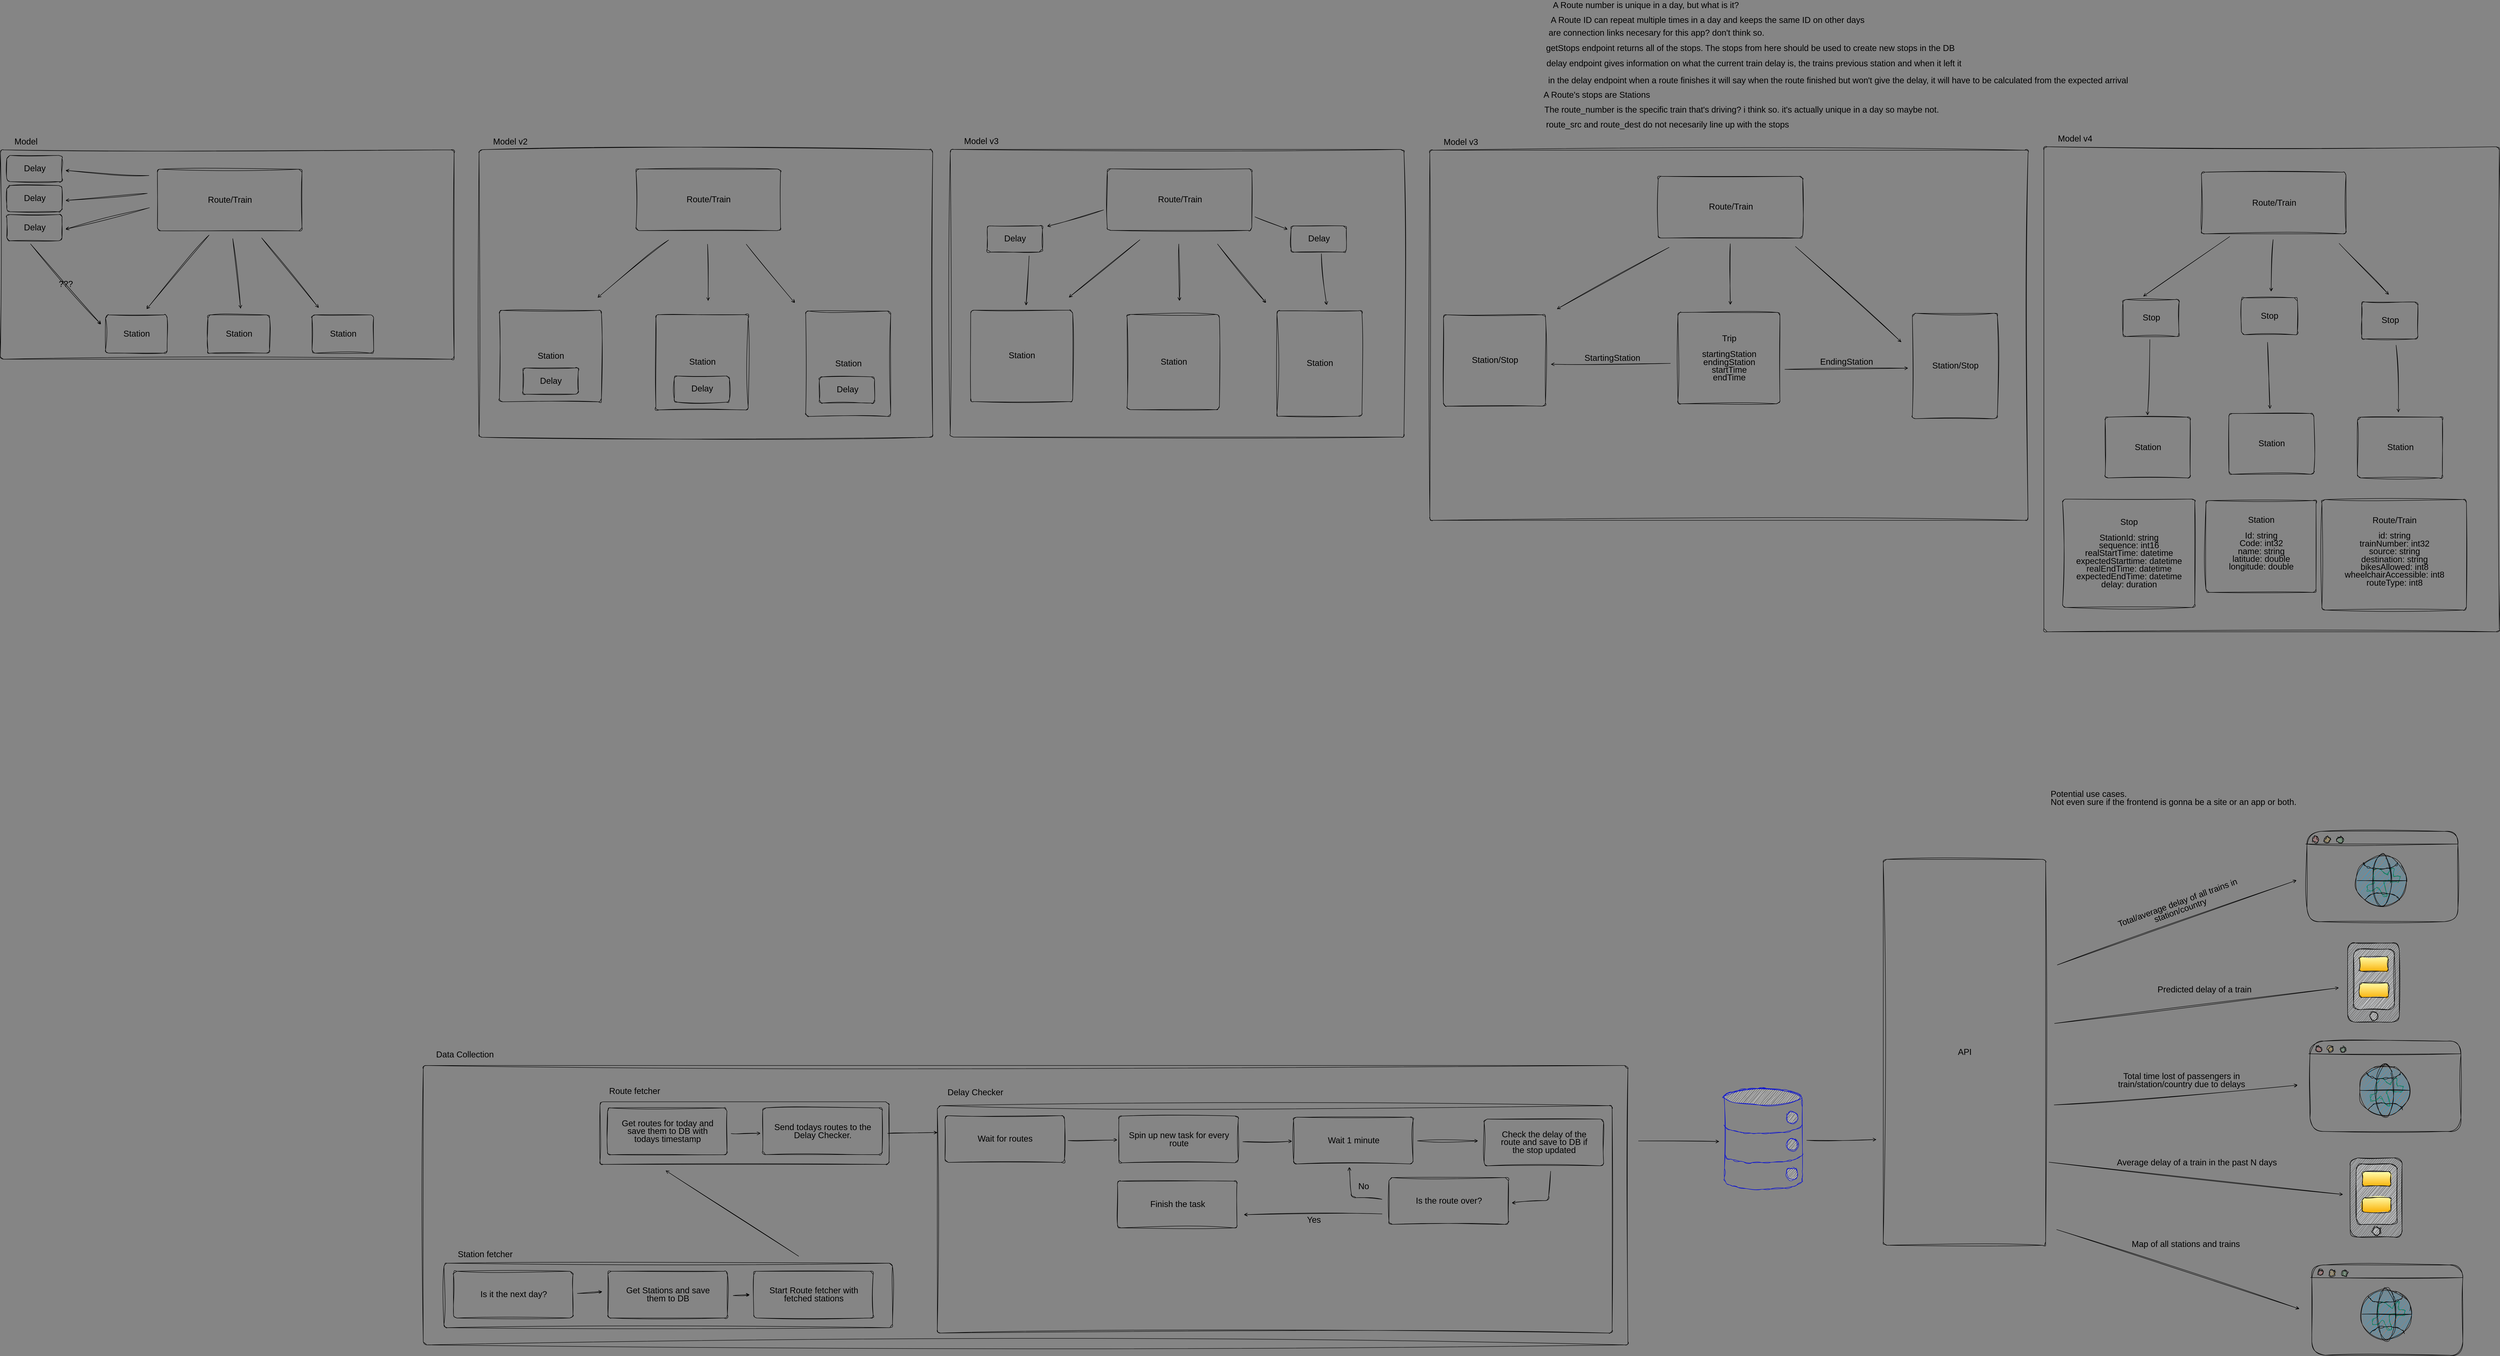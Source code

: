<mxfile>
    <diagram id="q4tWkzlP_u_C3pf2QmVh" name="Page-1">
        <mxGraphModel dx="5120" dy="3985" grid="0" gridSize="10" guides="1" tooltips="1" connect="1" arrows="1" fold="1" page="0" pageScale="1" pageWidth="850" pageHeight="1100" background="#858585" math="0" shadow="0">
            <root>
                <mxCell id="0"/>
                <mxCell id="2" value="Layer 0" parent="0"/>
                <mxCell id="3" value="&lt;div style='width: 274.0px;height:auto;word-break: break-word;'&gt;&lt;div align=&quot;center&quot;&gt;&lt;span style=&quot;font-family: Arial; font-size: 20px; line-height: 0;&quot;&gt;&lt;span style=&quot; line-height: 0;&quot;&gt;&lt;span style=&quot;color: #000000; font-size: 20px; line-height: 16.5px;&quot;&gt;Get routes for today and&lt;br&gt;save them to DB with &lt;br&gt;todays timestamp&lt;/span&gt;&lt;br&gt;&lt;/span&gt;&lt;/span&gt;&lt;/div&gt;&lt;/div&gt;" style="shape=rect;rounded=1;arcSize=15;absoluteArcSize=1;shadow=0;strokeWidth=1;fillColor=none;pointerEvents=0;strokeColor=#000000;gradientColor=#FFFFFF;gradientDirection=north;opacity=100.0;dashed=1;fixDash=1;dashPattern=;html=1;nl2Br=0;verticalAlign=middle;align=center;spacingLeft=2.0;spacingRight=0;whiteSpace=wrap;gliffyId=0;sketch=1;curveFitting=1;jiggle=2;" parent="2" vertex="1">
                    <mxGeometry x="1428.123" y="2606.863" width="281" height="110" as="geometry"/>
                </mxCell>
                <mxCell id="4" value="&lt;div style='width: 333.0px;height:auto;word-break: break-word;'&gt;&lt;div align=&quot;center&quot;&gt;&lt;span style=&quot;font-family: Arial; font-size: 20px; line-height: 0;&quot;&gt;&lt;span style=&quot; line-height: 0;&quot;&gt;&lt;span style=&quot;color: #000000; font-size: 20px; line-height: 16.5px;&quot;&gt;Route/Train&lt;/span&gt;&lt;br&gt;&lt;/span&gt;&lt;/span&gt;&lt;/div&gt;&lt;/div&gt;" style="shape=rect;rounded=1;arcSize=15;absoluteArcSize=1;shadow=0;strokeWidth=1;fillColor=none;pointerEvents=0;strokeColor=#000000;gradientColor=#FFFFFF;gradientDirection=north;opacity=100.0;dashed=1;fixDash=1;dashPattern=;html=1;nl2Br=0;verticalAlign=middle;align=center;spacingLeft=2.0;spacingRight=0;whiteSpace=wrap;gliffyId=2;sketch=1;curveFitting=1;jiggle=2;" parent="2" vertex="1">
                    <mxGeometry x="369.337" y="398.173" width="340" height="145" as="geometry"/>
                </mxCell>
                <mxCell id="5" style="shape=filledEdge;strokeWidth=1;strokeColor=#000000;fillColor=none;startArrow=none;startFill=0;startSize=6;endArrow=open;endFill=0;endSize=6;rounded=1;dashed=1;fixDash=1;dashPattern=;gliffyId=4;sketch=1;curveFitting=1;jiggle=2;" parent="2" edge="1">
                    <mxGeometry width="146.884" height="174.167" relative="1" as="geometry">
                        <mxPoint x="490.73" y="553.172" as="sourcePoint"/>
                        <mxPoint x="343.846" y="727.339" as="targetPoint"/>
                    </mxGeometry>
                </mxCell>
                <mxCell id="6" style="shape=filledEdge;strokeWidth=1;strokeColor=#000000;fillColor=none;startArrow=none;startFill=0;startSize=6;endArrow=open;endFill=0;endSize=6;rounded=1;dashed=1;fixDash=1;dashPattern=;gliffyId=5;sketch=1;curveFitting=1;jiggle=2;" parent="2" edge="1">
                    <mxGeometry width="18.642" height="165" relative="1" as="geometry">
                        <mxPoint x="546.496" y="561.506" as="sourcePoint"/>
                        <mxPoint x="565.138" y="726.506" as="targetPoint"/>
                    </mxGeometry>
                </mxCell>
                <mxCell id="7" style="shape=filledEdge;strokeWidth=1;strokeColor=#000000;fillColor=none;startArrow=none;startFill=0;startSize=6;endArrow=open;endFill=0;endSize=6;rounded=1;dashed=1;fixDash=1;dashPattern=;gliffyId=6;sketch=1;curveFitting=1;jiggle=2;" parent="2" edge="1">
                    <mxGeometry width="133.976" height="164.583" relative="1" as="geometry">
                        <mxPoint x="614.57" y="559.839" as="sourcePoint"/>
                        <mxPoint x="748.546" y="724.422" as="targetPoint"/>
                    </mxGeometry>
                </mxCell>
                <mxCell id="8" value="&lt;div style='width: 138.0px;height:auto;word-break: break-word;'&gt;&lt;div align=&quot;center&quot;&gt;&lt;span style=&quot;font-family: Arial; font-size: 20px; line-height: 0;&quot;&gt;&lt;span style=&quot; line-height: 0;&quot;&gt;&lt;span style=&quot;color: #000000; font-size: 20px; line-height: 16.5px;&quot;&gt;Station&lt;/span&gt;&lt;br&gt;&lt;/span&gt;&lt;/span&gt;&lt;/div&gt;&lt;/div&gt;" style="shape=rect;rounded=1;arcSize=15;absoluteArcSize=1;shadow=0;strokeWidth=1;fillColor=none;pointerEvents=0;strokeColor=#000000;gradientColor=#FFFFFF;gradientDirection=north;opacity=100.0;dashed=1;fixDash=1;dashPattern=;html=1;nl2Br=0;verticalAlign=middle;align=center;spacingLeft=2.0;spacingRight=0;whiteSpace=wrap;gliffyId=7;sketch=1;curveFitting=1;jiggle=2;" parent="2" vertex="1">
                    <mxGeometry x="247.254" y="740.881" width="145" height="90" as="geometry"/>
                </mxCell>
                <mxCell id="9" value="&lt;div style='width: 138.0px;height:auto;word-break: break-word;'&gt;&lt;div align=&quot;center&quot;&gt;&lt;span style=&quot;font-family: Arial; font-size: 20px; line-height: 0;&quot;&gt;&lt;span style=&quot; line-height: 0;&quot;&gt;&lt;span style=&quot;color: #000000; font-size: 20px; line-height: 16.5px;&quot;&gt;Station&lt;/span&gt;&lt;br&gt;&lt;/span&gt;&lt;/span&gt;&lt;/div&gt;&lt;/div&gt;" style="shape=rect;rounded=1;arcSize=15;absoluteArcSize=1;shadow=0;strokeWidth=1;fillColor=none;pointerEvents=0;strokeColor=#000000;gradientColor=#FFFFFF;gradientDirection=north;opacity=100.0;dashed=1;fixDash=1;dashPattern=;html=1;nl2Br=0;verticalAlign=middle;align=center;spacingLeft=2.0;spacingRight=0;whiteSpace=wrap;gliffyId=9;sketch=1;curveFitting=1;jiggle=2;" parent="2" vertex="1">
                    <mxGeometry x="488.087" y="740.881" width="145" height="90" as="geometry"/>
                </mxCell>
                <mxCell id="10" value="&lt;div style='width: 138.0px;height:auto;word-break: break-word;'&gt;&lt;div align=&quot;center&quot;&gt;&lt;span style=&quot;font-family: Arial; font-size: 20px; line-height: 0;&quot;&gt;&lt;span style=&quot; line-height: 0;&quot;&gt;&lt;span style=&quot;color: #000000; font-size: 20px; line-height: 16.5px;&quot;&gt;Station&lt;/span&gt;&lt;br&gt;&lt;/span&gt;&lt;/span&gt;&lt;/div&gt;&lt;/div&gt;" style="shape=rect;rounded=1;arcSize=15;absoluteArcSize=1;shadow=0;strokeWidth=1;fillColor=none;pointerEvents=0;strokeColor=#000000;gradientColor=#FFFFFF;gradientDirection=north;opacity=100.0;dashed=1;fixDash=1;dashPattern=;html=1;nl2Br=0;verticalAlign=middle;align=center;spacingLeft=2.0;spacingRight=0;whiteSpace=wrap;gliffyId=11;sketch=1;curveFitting=1;jiggle=2;" parent="2" vertex="1">
                    <mxGeometry x="732.997" y="740.881" width="145" height="90" as="geometry"/>
                </mxCell>
                <mxCell id="11" style="shape=filledEdge;strokeWidth=1;strokeColor=#000000;fillColor=none;startArrow=none;startFill=0;startSize=6;endArrow=open;endFill=0;endSize=6;rounded=1;dashed=1;fixDash=1;dashPattern=;gliffyId=13;sketch=1;curveFitting=1;jiggle=2;" parent="2" edge="1">
                    <mxGeometry width="196.087" height="12.192" relative="1" as="geometry">
                        <mxPoint x="349.337" y="412.994" as="sourcePoint"/>
                        <mxPoint x="153.251" y="400.802" as="targetPoint"/>
                    </mxGeometry>
                </mxCell>
                <mxCell id="12" value="&lt;div style='width: 123.0px;height:auto;word-break: break-word;'&gt;&lt;div align=&quot;center&quot;&gt;&lt;span style=&quot;font-family: Arial; font-size: 20px; line-height: 0;&quot;&gt;&lt;span style=&quot; line-height: 0;&quot;&gt;&lt;span style=&quot;color: #000000; font-size: 20px; line-height: 16.5px;&quot;&gt;Delay&lt;/span&gt;&lt;br&gt;&lt;/span&gt;&lt;/span&gt;&lt;/div&gt;&lt;/div&gt;" style="shape=rect;rounded=1;arcSize=15;absoluteArcSize=1;shadow=0;strokeWidth=1;fillColor=none;pointerEvents=0;strokeColor=#000000;gradientColor=#FFFFFF;gradientDirection=north;opacity=100.0;dashed=1;fixDash=1;dashPattern=;html=1;nl2Br=0;verticalAlign=middle;align=center;spacingLeft=2.0;spacingRight=0;whiteSpace=wrap;gliffyId=14;sketch=1;curveFitting=1;jiggle=2;" parent="2" vertex="1">
                    <mxGeometry x="14.917" y="365.673" width="130" height="61.667" as="geometry"/>
                </mxCell>
                <mxCell id="13" style="shape=filledEdge;strokeWidth=1;strokeColor=#000000;fillColor=none;startArrow=none;startFill=0;startSize=6;endArrow=open;endFill=0;endSize=6;rounded=1;dashed=1;fixDash=1;dashPattern=;gliffyId=16;sketch=1;curveFitting=1;jiggle=2;" parent="2" edge="1">
                    <mxGeometry width="192.247" height="16.583" relative="1" as="geometry">
                        <mxPoint x="345.497" y="455.04" as="sourcePoint"/>
                        <mxPoint x="153.251" y="471.624" as="targetPoint"/>
                    </mxGeometry>
                </mxCell>
                <mxCell id="14" value="&lt;div style='width: 123.0px;height:auto;word-break: break-word;'&gt;&lt;div align=&quot;center&quot;&gt;&lt;span style=&quot;font-family: Arial; font-size: 20px; line-height: 0;&quot;&gt;&lt;span style=&quot; line-height: 0;&quot;&gt;&lt;span style=&quot;color: #000000; font-size: 20px; line-height: 16.5px;&quot;&gt;Delay&lt;/span&gt;&lt;br&gt;&lt;/span&gt;&lt;/span&gt;&lt;/div&gt;&lt;/div&gt;" style="shape=rect;rounded=1;arcSize=15;absoluteArcSize=1;shadow=0;strokeWidth=1;fillColor=none;pointerEvents=0;strokeColor=#000000;gradientColor=#FFFFFF;gradientDirection=north;opacity=100.0;dashed=1;fixDash=1;dashPattern=;html=1;nl2Br=0;verticalAlign=middle;align=center;spacingLeft=2.0;spacingRight=0;whiteSpace=wrap;gliffyId=17;sketch=1;curveFitting=1;jiggle=2;" parent="2" vertex="1">
                    <mxGeometry x="14.917" y="436.506" width="130" height="61.667" as="geometry"/>
                </mxCell>
                <mxCell id="15" style="shape=filledEdge;strokeWidth=1;strokeColor=#000000;fillColor=none;startArrow=none;startFill=0;startSize=6;endArrow=open;endFill=0;endSize=6;rounded=1;dashed=1;fixDash=1;dashPattern=;gliffyId=19;sketch=1;curveFitting=1;jiggle=2;" parent="2" edge="1">
                    <mxGeometry width="197.247" height="50.696" relative="1" as="geometry">
                        <mxPoint x="350.497" y="488.675" as="sourcePoint"/>
                        <mxPoint x="153.251" y="539.371" as="targetPoint"/>
                    </mxGeometry>
                </mxCell>
                <mxCell id="16" value="&lt;div style='width: 123.0px;height:auto;word-break: break-word;'&gt;&lt;div align=&quot;center&quot;&gt;&lt;span style=&quot;font-family: Arial; font-size: 20px; line-height: 0;&quot;&gt;&lt;span style=&quot; line-height: 0;&quot;&gt;&lt;span style=&quot;color: #000000; font-size: 20px; line-height: 16.5px;&quot;&gt;Delay&lt;/span&gt;&lt;br&gt;&lt;/span&gt;&lt;/span&gt;&lt;/div&gt;&lt;/div&gt;" style="shape=rect;rounded=1;arcSize=15;absoluteArcSize=1;shadow=0;strokeWidth=1;fillColor=none;pointerEvents=0;strokeColor=#000000;gradientColor=#FFFFFF;gradientDirection=north;opacity=100.0;dashed=1;fixDash=1;dashPattern=;html=1;nl2Br=0;verticalAlign=middle;align=center;spacingLeft=2.0;spacingRight=0;whiteSpace=wrap;gliffyId=20;sketch=1;curveFitting=1;jiggle=2;" parent="2" vertex="1">
                    <mxGeometry x="14.917" y="504.839" width="130" height="61.667" as="geometry"/>
                </mxCell>
                <mxCell id="17" style="shape=rect;rounded=1;arcSize=15;absoluteArcSize=1;shadow=0;strokeWidth=1;fillColor=none;pointerEvents=0;strokeColor=#000000;gradientColor=#FFFFFF;gradientDirection=north;opacity=100.0;dashed=1;fixDash=1;dashPattern=;gliffyId=22;sketch=1;curveFitting=1;jiggle=2;" parent="2" vertex="1">
                    <mxGeometry x="1410.448" y="2592.339" width="679.841" height="147.302" as="geometry"/>
                </mxCell>
                <mxCell id="18" value="&lt;div style='width: 164.592px;height:auto;word-break: break-word;'&gt;&lt;div align=&quot;left&quot;&gt;&lt;span style=&quot;font-family: Arial; font-size: 20px; line-height: 0;&quot;&gt;&lt;span style=&quot; line-height: 0;&quot;&gt;&lt;span style=&quot;color: #000000; font-size: 20px; line-height: 16.5px;&quot;&gt;Route fetcher&lt;/span&gt;&lt;br&gt;&lt;/span&gt;&lt;/span&gt;&lt;/div&gt;&lt;/div&gt;" style="text;html=1;nl2Br=0;html=1;nl2Br=0;verticalAlign=middle;align=left;spacingLeft=0.0;spacingRight=0;whiteSpace=wrap;gliffyId=23;rounded=1;sketch=1;curveFitting=1;jiggle=2;" parent="2" vertex="1">
                    <mxGeometry x="1430.29" y="2555.831" width="167.592" height="25" as="geometry"/>
                </mxCell>
                <mxCell id="19" style="shape=filledEdge;strokeWidth=1;strokeColor=#000000;fillColor=none;startArrow=none;startFill=0;startSize=6;endArrow=open;endFill=0;endSize=6;rounded=1;dashed=1;fixDash=1;dashPattern=;gliffyId=24;sketch=1;curveFitting=1;jiggle=2;" parent="2" edge="1">
                    <mxGeometry width="69.107" height="0.427" relative="1" as="geometry">
                        <mxPoint x="1718.861" y="2667.156" as="sourcePoint"/>
                        <mxPoint x="1787.968" y="2666.73" as="targetPoint"/>
                    </mxGeometry>
                </mxCell>
                <mxCell id="20" value="&lt;div style='width: 274.0px;height:auto;word-break: break-word;'&gt;&lt;div align=&quot;center&quot;&gt;&lt;span style=&quot;font-family: Arial; font-size: 20px; line-height: 0;&quot;&gt;&lt;span style=&quot; line-height: 0;&quot;&gt;&lt;span style=&quot;color: #000000; font-size: 20px; line-height: 16.5px;&quot;&gt;Send todays routes to the&lt;br&gt;Delay Checker.&lt;/span&gt;&lt;br&gt;&lt;/span&gt;&lt;/span&gt;&lt;/div&gt;&lt;/div&gt;" style="shape=rect;rounded=1;arcSize=15;absoluteArcSize=1;shadow=0;strokeWidth=1;fillColor=none;pointerEvents=0;strokeColor=#000000;gradientColor=#FFFFFF;gradientDirection=north;opacity=100.0;dashed=1;fixDash=1;dashPattern=;html=1;nl2Br=0;verticalAlign=middle;align=center;spacingLeft=2.0;spacingRight=0;whiteSpace=wrap;gliffyId=25;sketch=1;curveFitting=1;jiggle=2;" parent="2" vertex="1">
                    <mxGeometry x="1793.182" y="2606.684" width="281" height="110" as="geometry"/>
                </mxCell>
                <mxCell id="21" value="&lt;div style='width: 274.0px;height:auto;word-break: break-word;'&gt;&lt;div align=&quot;center&quot;&gt;&lt;span style=&quot;font-family: Arial; font-size: 20px; line-height: 0;&quot;&gt;&lt;span style=&quot; line-height: 0;&quot;&gt;&lt;span style=&quot;color: #000000; font-size: 20px; line-height: 16.5px;&quot;&gt;Wait for routes&lt;/span&gt;&lt;br&gt;&lt;/span&gt;&lt;/span&gt;&lt;/div&gt;&lt;/div&gt;" style="shape=rect;rounded=1;arcSize=15;absoluteArcSize=1;shadow=0;strokeWidth=1;fillColor=none;pointerEvents=0;strokeColor=#000000;gradientColor=#FFFFFF;gradientDirection=north;opacity=100.0;dashed=1;fixDash=1;dashPattern=;html=1;nl2Br=0;verticalAlign=middle;align=center;spacingLeft=2.0;spacingRight=0;whiteSpace=wrap;gliffyId=27;sketch=1;curveFitting=1;jiggle=2;" parent="2" vertex="1">
                    <mxGeometry x="2222.028" y="2624.946" width="281" height="110" as="geometry"/>
                </mxCell>
                <mxCell id="22" style="shape=filledEdge;strokeWidth=1;strokeColor=#000000;fillColor=none;startArrow=none;startFill=0;startSize=6;endArrow=open;endFill=0;endSize=6;rounded=1;dashed=1;fixDash=1;dashPattern=;gliffyId=29;sketch=1;curveFitting=1;jiggle=2;" parent="2" edge="1">
                    <mxGeometry width="115.714" height="1.191" relative="1" as="geometry">
                        <mxPoint x="2511.528" y="2683.491" as="sourcePoint"/>
                        <mxPoint x="2627.242" y="2682.3" as="targetPoint"/>
                    </mxGeometry>
                </mxCell>
                <mxCell id="23" value="&lt;div style='width: 274.0px;height:auto;word-break: break-word;'&gt;&lt;div align=&quot;center&quot;&gt;&lt;span style=&quot;font-family: Arial; font-size: 20px; line-height: 0;&quot;&gt;&lt;span style=&quot; line-height: 0;&quot;&gt;&lt;span style=&quot;color: #000000; font-size: 20px; line-height: 16.5px;&quot;&gt;Spin up new task for every&lt;br&gt;route&lt;/span&gt;&lt;br&gt;&lt;/span&gt;&lt;/span&gt;&lt;/div&gt;&lt;/div&gt;" style="shape=rect;rounded=1;arcSize=15;absoluteArcSize=1;shadow=0;strokeWidth=1;fillColor=none;pointerEvents=0;strokeColor=#000000;gradientColor=#FFFFFF;gradientDirection=north;opacity=100.0;dashed=1;fixDash=1;dashPattern=;html=1;nl2Br=0;verticalAlign=middle;align=center;spacingLeft=2.0;spacingRight=0;whiteSpace=wrap;gliffyId=30;sketch=1;curveFitting=1;jiggle=2;" parent="2" vertex="1">
                    <mxGeometry x="2631.028" y="2625.815" width="281" height="110" as="geometry"/>
                </mxCell>
                <mxCell id="24" style="shape=filledEdge;strokeWidth=1;strokeColor=#000000;fillColor=none;startArrow=none;startFill=0;startSize=6;endArrow=open;endFill=0;endSize=6;rounded=1;dashed=1;fixDash=1;dashPattern=;gliffyId=32;sketch=1;curveFitting=1;jiggle=2;" parent="2" edge="1">
                    <mxGeometry width="115.714" height="1.191" relative="1" as="geometry">
                        <mxPoint x="2922.565" y="2686.348" as="sourcePoint"/>
                        <mxPoint x="3038.28" y="2685.157" as="targetPoint"/>
                    </mxGeometry>
                </mxCell>
                <mxCell id="25" value="&lt;div style='width: 274.0px;height:auto;word-break: break-word;'&gt;&lt;div align=&quot;center&quot;&gt;&lt;span style=&quot;font-family: Arial; font-size: 20px; line-height: 0;&quot;&gt;&lt;span style=&quot; line-height: 0;&quot;&gt;&lt;span style=&quot;color: #000000; font-size: 20px; line-height: 16.5px;&quot;&gt;Wait 1 minute&lt;/span&gt;&lt;br&gt;&lt;/span&gt;&lt;/span&gt;&lt;/div&gt;&lt;/div&gt;" style="shape=rect;rounded=1;arcSize=15;absoluteArcSize=1;shadow=0;strokeWidth=1;fillColor=none;pointerEvents=0;strokeColor=#000000;gradientColor=#FFFFFF;gradientDirection=north;opacity=100.0;dashed=1;fixDash=1;dashPattern=;html=1;nl2Br=0;verticalAlign=middle;align=center;spacingLeft=2.0;spacingRight=0;whiteSpace=wrap;gliffyId=33;sketch=1;curveFitting=1;jiggle=2;" parent="2" vertex="1">
                    <mxGeometry x="3042.065" y="2628.673" width="281" height="110" as="geometry"/>
                </mxCell>
                <mxCell id="26" value="&lt;div style='width: 274.0px;height:auto;word-break: break-word;'&gt;&lt;div align=&quot;center&quot;&gt;&lt;span style=&quot;font-family: Arial; font-size: 20px; line-height: 0;&quot;&gt;&lt;span style=&quot; line-height: 0;&quot;&gt;&lt;span style=&quot;color: #000000; font-size: 20px; line-height: 16.5px;&quot;&gt;Check the delay of the &lt;br&gt;route and save to DB if &lt;br&gt;the stop updated&lt;/span&gt;&lt;br&gt;&lt;/span&gt;&lt;/span&gt;&lt;/div&gt;&lt;/div&gt;" style="shape=rect;rounded=1;arcSize=15;absoluteArcSize=1;shadow=0;strokeWidth=1;fillColor=none;pointerEvents=0;strokeColor=#000000;gradientColor=#FFFFFF;gradientDirection=north;opacity=100.0;dashed=1;fixDash=1;dashPattern=;html=1;nl2Br=0;verticalAlign=middle;align=center;spacingLeft=2.0;spacingRight=0;whiteSpace=wrap;gliffyId=35;sketch=1;curveFitting=1;jiggle=2;" parent="2" vertex="1">
                    <mxGeometry x="3490.393" y="2632.958" width="281" height="110" as="geometry"/>
                </mxCell>
                <mxCell id="27" style="shape=rect;rounded=1;arcSize=15;absoluteArcSize=1;shadow=0;strokeWidth=1;fillColor=none;pointerEvents=0;strokeColor=#000000;gradientColor=#FFFFFF;gradientDirection=north;opacity=100.0;dashed=1;fixDash=1;dashPattern=;gliffyId=37;sketch=1;curveFitting=1;jiggle=2;" parent="2" vertex="1">
                    <mxGeometry x="2203.952" y="2601.458" width="1587.5" height="535" as="geometry"/>
                </mxCell>
                <mxCell id="28" value="&lt;div style='width: 162.048px;height:auto;word-break: break-word;'&gt;&lt;div align=&quot;left&quot;&gt;&lt;span style=&quot;font-family: Arial; font-size: 20px; line-height: 0;&quot;&gt;&lt;span style=&quot; line-height: 0;&quot;&gt;&lt;span style=&quot;color: #000000; font-size: 20px; line-height: 16.5px;&quot;&gt;Delay Checker&lt;/span&gt;&lt;br&gt;&lt;/span&gt;&lt;/span&gt;&lt;/div&gt;&lt;/div&gt;" style="text;html=1;nl2Br=0;html=1;nl2Br=0;verticalAlign=middle;align=left;spacingLeft=0.0;spacingRight=0;whiteSpace=wrap;gliffyId=38;rounded=1;sketch=1;curveFitting=1;jiggle=2;" parent="2" vertex="1">
                    <mxGeometry x="2226.177" y="2558.006" width="165.048" height="25" as="geometry"/>
                </mxCell>
                <mxCell id="29" value="&lt;div style='width: 274.0px;height:auto;word-break: break-word;'&gt;&lt;div align=&quot;center&quot;&gt;&lt;span style=&quot;font-family: Arial; font-size: 20px; line-height: 0;&quot;&gt;&lt;span style=&quot; line-height: 0;&quot;&gt;&lt;span style=&quot;color: #000000; font-size: 20px; line-height: 16.5px;&quot;&gt;Is the route over?&lt;/span&gt;&lt;br&gt;&lt;/span&gt;&lt;/span&gt;&lt;/div&gt;&lt;/div&gt;" style="shape=rect;rounded=1;arcSize=15;absoluteArcSize=1;shadow=0;strokeWidth=1;fillColor=none;pointerEvents=0;strokeColor=#000000;gradientColor=#FFFFFF;gradientDirection=north;opacity=100.0;dashed=1;fixDash=1;dashPattern=;html=1;nl2Br=0;verticalAlign=middle;align=center;spacingLeft=2.0;spacingRight=0;whiteSpace=wrap;gliffyId=39;sketch=1;curveFitting=1;jiggle=2;" parent="2" vertex="1">
                    <mxGeometry x="3266.309" y="2770.696" width="281" height="110" as="geometry"/>
                </mxCell>
                <mxCell id="30" style="shape=filledEdge;strokeWidth=1;strokeColor=#000000;fillColor=none;startArrow=none;startFill=0;startSize=6;endArrow=open;endFill=0;endSize=6;rounded=1;dashed=1;fixDash=1;dashPattern=;html=1;nl2Br=0;gliffyId=41;sketch=1;curveFitting=1;jiggle=2;" parent="2" edge="1">
                    <mxGeometry width="77.143" height="75.714" relative="1" as="geometry">
                        <mxPoint x="3249.984" y="2821.728" as="sourcePoint"/>
                        <mxPoint x="3172.841" y="2746.014" as="targetPoint"/>
                        <Array as="points">
                            <mxPoint x="3178.555" y="2817.442"/>
                        </Array>
                    </mxGeometry>
                </mxCell>
                <mxCell id="31" value="&lt;div style=&quot;width: 70.143px;height:auto;word-break: break-word;&quot;&gt;&lt;div align=&quot;center&quot;&gt;&lt;span style=&quot;font-family: Arial; font-size: 20px; line-height: 0;&quot;&gt;&lt;span style=&quot; line-height: 0;&quot;&gt;&lt;span style=&quot;color: #000000; font-size: 20px; line-height: 16.5px;&quot;&gt;No&lt;/span&gt;&lt;br&gt;&lt;/span&gt;&lt;/span&gt;&lt;/div&gt;&lt;/div&gt;" style="text;html=1;nl2Br=0;points=[];labelBackgroundColor=none;html=1;nl2Br=0;verticalAlign=middle;align=center;spacingLeft=0.0;spacingRight=0;whiteSpace=wrap;gliffyId=42;rounded=1;sketch=1;curveFitting=1;jiggle=2;" parent="30" vertex="1">
                    <mxGeometry relative="1" as="geometry">
                        <mxPoint x="28" y="-26" as="offset"/>
                    </mxGeometry>
                </mxCell>
                <mxCell id="32" style="shape=filledEdge;strokeWidth=1;strokeColor=#000000;fillColor=none;startArrow=none;startFill=0;startSize=6;endArrow=open;endFill=0;endSize=6;rounded=1;dashed=1;fixDash=1;dashPattern=;gliffyId=43;sketch=1;curveFitting=1;jiggle=2;" parent="2" edge="1">
                    <mxGeometry width="91.429" height="74.286" relative="1" as="geometry">
                        <mxPoint x="3646.809" y="2755.696" as="sourcePoint"/>
                        <mxPoint x="3555.381" y="2829.982" as="targetPoint"/>
                        <Array as="points">
                            <mxPoint x="3641.095" y="2824.268"/>
                        </Array>
                    </mxGeometry>
                </mxCell>
                <mxCell id="33" style="shape=filledEdge;strokeWidth=1;strokeColor=#000000;fillColor=none;startArrow=none;startFill=0;startSize=6;endArrow=open;endFill=0;endSize=6;rounded=1;dashed=1;fixDash=1;dashPattern=;html=1;nl2Br=0;gliffyId=44;sketch=1;curveFitting=1;jiggle=2;" parent="2" edge="1">
                    <mxGeometry width="325" height="1.667" relative="1" as="geometry">
                        <mxPoint x="3250.143" y="2856.292" as="sourcePoint"/>
                        <mxPoint x="2925.143" y="2857.958" as="targetPoint"/>
                    </mxGeometry>
                </mxCell>
                <mxCell id="34" value="&lt;div style=&quot;width: 318.0px;height:auto;word-break: break-word;&quot;&gt;&lt;div align=&quot;center&quot;&gt;&lt;span style=&quot;font-family: Arial; font-size: 20px; line-height: 0;&quot;&gt;&lt;span style=&quot; line-height: 0;&quot;&gt;&lt;span style=&quot;color: #000000; font-size: 20px; line-height: 16.5px;&quot;&gt;Yes&lt;/span&gt;&lt;br&gt;&lt;/span&gt;&lt;/span&gt;&lt;/div&gt;&lt;/div&gt;" style="text;html=1;nl2Br=0;points=[];labelBackgroundColor=none;html=1;nl2Br=0;verticalAlign=middle;align=center;spacingLeft=0.0;spacingRight=0;whiteSpace=wrap;gliffyId=45;rounded=1;sketch=1;curveFitting=1;jiggle=2;" parent="33" vertex="1">
                    <mxGeometry relative="1" as="geometry">
                        <mxPoint x="2" y="14" as="offset"/>
                    </mxGeometry>
                </mxCell>
                <mxCell id="35" value="&lt;div style='width: 274.0px;height:auto;word-break: break-word;'&gt;&lt;div align=&quot;center&quot;&gt;&lt;span style=&quot;font-family: Arial; font-size: 20px; line-height: 0;&quot;&gt;&lt;span style=&quot; line-height: 0;&quot;&gt;&lt;span style=&quot;color: #000000; font-size: 20px; line-height: 16.5px;&quot;&gt;Finish the task&lt;/span&gt;&lt;br&gt;&lt;/span&gt;&lt;/span&gt;&lt;/div&gt;&lt;/div&gt;" style="shape=rect;rounded=1;arcSize=15;absoluteArcSize=1;shadow=0;strokeWidth=1;fillColor=none;pointerEvents=0;strokeColor=#000000;gradientColor=#FFFFFF;gradientDirection=north;opacity=100.0;dashed=1;fixDash=1;dashPattern=;html=1;nl2Br=0;verticalAlign=middle;align=center;spacingLeft=2.0;spacingRight=0;whiteSpace=wrap;gliffyId=46;sketch=1;curveFitting=1;jiggle=2;" parent="2" vertex="1">
                    <mxGeometry x="2627.778" y="2779.03" width="281" height="110" as="geometry"/>
                </mxCell>
                <mxCell id="36" style="shape=filledEdge;strokeWidth=1;strokeColor=#000000;fillColor=none;startArrow=none;startFill=0;startSize=6;endArrow=open;endFill=0;endSize=6;rounded=1;dashed=1;fixDash=1;dashPattern=;gliffyId=48;edgeStyle=orthogonalEdgeStyle;sketch=1;curveFitting=1;jiggle=2;" parent="2" edge="1">
                    <mxGeometry width="142.5" relative="1" as="geometry">
                        <mxPoint x="3333.389" y="2684.26" as="sourcePoint"/>
                        <mxPoint x="3475.889" y="2684.26" as="targetPoint"/>
                    </mxGeometry>
                </mxCell>
                <mxCell id="37" style="shape=filledEdge;strokeWidth=1;strokeColor=#000000;fillColor=none;startArrow=none;startFill=0;startSize=6;endArrow=open;endFill=0;endSize=6;rounded=1;dashed=1;fixDash=1;dashPattern=;gliffyId=49;sketch=1;curveFitting=1;jiggle=2;" parent="2" edge="1">
                    <mxGeometry width="117.083" height="2.137" relative="1" as="geometry">
                        <mxPoint x="2087.198" y="2666.768" as="sourcePoint"/>
                        <mxPoint x="2204.281" y="2664.631" as="targetPoint"/>
                    </mxGeometry>
                </mxCell>
                <mxCell id="38" style="shape=rect;rounded=1;arcSize=15;absoluteArcSize=1;shadow=0;strokeWidth=1;fillColor=none;pointerEvents=0;strokeColor=#000000;gradientColor=#FFFFFF;gradientDirection=north;opacity=100.0;dashed=1;fixDash=1;dashPattern=;gliffyId=50;sketch=1;curveFitting=1;jiggle=2;" parent="2" vertex="1">
                    <mxGeometry x="994.686" y="2506.977" width="2833.807" height="657.35" as="geometry"/>
                </mxCell>
                <mxCell id="39" value="&lt;div style='width: 183.168px;height:auto;word-break: break-word;'&gt;&lt;div align=&quot;left&quot;&gt;&lt;span style=&quot;font-family: Arial; font-size: 20px; line-height: 0;&quot;&gt;&lt;span style=&quot; line-height: 0;&quot;&gt;&lt;span style=&quot;color: #000000; font-size: 20px; line-height: 16.5px;&quot;&gt;Data Collection&lt;/span&gt;&lt;br&gt;&lt;/span&gt;&lt;/span&gt;&lt;/div&gt;&lt;/div&gt;" style="text;html=1;nl2Br=0;html=1;nl2Br=0;verticalAlign=middle;align=left;spacingLeft=0.0;spacingRight=0;whiteSpace=wrap;gliffyId=51;rounded=1;sketch=1;curveFitting=1;jiggle=2;" parent="2" vertex="1">
                    <mxGeometry x="1023.365" y="2469.857" width="186.168" height="25" as="geometry"/>
                </mxCell>
                <mxCell id="40" style="shape=filledEdge;strokeWidth=1;strokeColor=#0a11d3;fillColor=none;startArrow=none;startFill=0;startSize=6;endArrow=none;endFill=0;endSize=6;rounded=1;dashed=1;fixDash=1;dashPattern=;gliffyId=52;sketch=1;curveFitting=1;jiggle=2;" parent="2" edge="1">
                    <mxGeometry width="184.241" height="237.792" relative="1" as="geometry">
                        <mxPoint x="4055.053" y="2579.678" as="sourcePoint"/>
                        <mxPoint x="4055.053" y="2579.678" as="targetPoint"/>
                        <Array as="points">
                            <mxPoint x="4055.66" y="2759.4"/>
                            <mxPoint x="4055.081" y="2779.861"/>
                            <mxPoint x="4064.542" y="2788.701"/>
                            <mxPoint x="4097.487" y="2796.184"/>
                            <mxPoint x="4153.174" y="2798.513"/>
                            <mxPoint x="4206.379" y="2794.793"/>
                            <mxPoint x="4234.647" y="2785.897"/>
                            <mxPoint x="4238.634" y="2778.398"/>
                            <mxPoint x="4239.194" y="2761.925"/>
                            <mxPoint x="4238.754" y="2594.756"/>
                            <mxPoint x="4237.764" y="2578.961"/>
                            <mxPoint x="4225.934" y="2570.134"/>
                            <mxPoint x="4201.022" y="2565.021"/>
                            <mxPoint x="4144.251" y="2560.721"/>
                            <mxPoint x="4098.736" y="2563.285"/>
                            <mxPoint x="4062.938" y="2571.982"/>
                            <mxPoint x="4054.953" y="2579.57"/>
                        </Array>
                    </mxGeometry>
                </mxCell>
                <mxCell id="41" style="shape=filledEdge;strokeWidth=1;strokeColor=#0a11d3;fillColor=none;startArrow=none;startFill=0;startSize=6;endArrow=none;endFill=0;endSize=6;rounded=1;dashed=1;fixDash=1;dashPattern=;gliffyId=53;sketch=1;curveFitting=1;jiggle=2;" parent="2" edge="1">
                    <mxGeometry width="184.432" height="20.463" relative="1" as="geometry">
                        <mxPoint x="4056.488" y="2716.037" as="sourcePoint"/>
                        <mxPoint x="4240.92" y="2715.097" as="targetPoint"/>
                        <Array as="points">
                            <mxPoint x="4061.347" y="2724.194"/>
                            <mxPoint x="4082.302" y="2731.038"/>
                            <mxPoint x="4110.186" y="2735.182"/>
                            <mxPoint x="4153.869" y="2735.56"/>
                            <mxPoint x="4204.846" y="2732.921"/>
                            <mxPoint x="4234.617" y="2723.322"/>
                        </Array>
                    </mxGeometry>
                </mxCell>
                <mxCell id="42" style="shape=filledEdge;strokeWidth=1;strokeColor=#0a11d3;fillColor=none;startArrow=none;startFill=0;startSize=6;endArrow=none;endFill=0;endSize=6;rounded=1;dashed=1;fixDash=1;dashPattern=;gliffyId=54;sketch=1;curveFitting=1;jiggle=2;" parent="2" edge="1">
                    <mxGeometry width="184.432" height="20.463" relative="1" as="geometry">
                        <mxPoint x="4054.204" y="2646.961" as="sourcePoint"/>
                        <mxPoint x="4238.636" y="2646.021" as="targetPoint"/>
                        <Array as="points">
                            <mxPoint x="4059.063" y="2655.118"/>
                            <mxPoint x="4080.018" y="2661.962"/>
                            <mxPoint x="4107.901" y="2666.106"/>
                            <mxPoint x="4151.584" y="2666.484"/>
                            <mxPoint x="4202.562" y="2663.845"/>
                            <mxPoint x="4232.333" y="2654.246"/>
                        </Array>
                    </mxGeometry>
                </mxCell>
                <mxCell id="43" style="shape=ellipse;perimeter=ellipsePerimeter;shadow=0;strokeWidth=1;fillColor=#fff;strokeColor=#0a11d3;opacity=100.0;dashed=1;fixDash=1;dashPattern=;gliffyId=55;rounded=1;sketch=1;curveFitting=1;jiggle=2;" parent="2" vertex="1">
                    <mxGeometry x="4051.863" y="2562.918" width="183.059" height="37.022" as="geometry"/>
                </mxCell>
                <mxCell id="44" style="shape=ellipse;perimeter=ellipsePerimeter;shadow=0;strokeWidth=1;fillColor=#fff;strokeColor=#0a11d3;opacity=100.0;dashed=1;fixDash=1;dashPattern=;gliffyId=56;rounded=1;sketch=1;curveFitting=1;jiggle=2;" parent="2" vertex="1">
                    <mxGeometry x="4201.211" y="2614.245" width="26.829" height="29.118" as="geometry"/>
                </mxCell>
                <mxCell id="45" style="shape=ellipse;perimeter=ellipsePerimeter;shadow=0;strokeWidth=1;fillColor=#fff;strokeColor=#0a11d3;opacity=100.0;dashed=1;fixDash=1;dashPattern=;gliffyId=57;rounded=1;sketch=1;curveFitting=1;jiggle=2;" parent="2" vertex="1">
                    <mxGeometry x="4201.211" y="2678.159" width="26.829" height="29.118" as="geometry"/>
                </mxCell>
                <mxCell id="46" style="shape=ellipse;perimeter=ellipsePerimeter;shadow=0;strokeWidth=1;fillColor=#fff;strokeColor=#0a11d3;opacity=100.0;dashed=1;fixDash=1;dashPattern=;gliffyId=58;rounded=1;sketch=1;curveFitting=1;jiggle=2;" parent="2" vertex="1">
                    <mxGeometry x="4201.211" y="2747.624" width="26.829" height="29.118" as="geometry"/>
                </mxCell>
                <mxCell id="47" style="shape=filledEdge;strokeWidth=1;strokeColor=#000000;fillColor=none;startArrow=none;startFill=0;startSize=6;endArrow=open;endFill=0;endSize=6;rounded=1;dashed=1;fixDash=1;dashPattern=;gliffyId=59;sketch=1;curveFitting=1;jiggle=2;" parent="2" edge="1">
                    <mxGeometry width="190" height="1.429" relative="1" as="geometry">
                        <mxPoint x="3853.512" y="2684.437" as="sourcePoint"/>
                        <mxPoint x="4043.512" y="2685.865" as="targetPoint"/>
                    </mxGeometry>
                </mxCell>
                <mxCell id="48" style="shape=rect;shadow=0;strokeWidth=1;fillColor=none;pointerEvents=0;strokeColor=#000000;opacity=100.0;dashed=1;fixDash=1;dashPattern=;gliffyId=60;rounded=1;sketch=1;curveFitting=1;jiggle=2;" parent="2" vertex="1">
                    <mxGeometry x="5432.985" y="2449.597" width="355.123" height="212.537" as="geometry"/>
                </mxCell>
                <mxCell id="49" style="shape=filledEdge;strokeWidth=1;strokeColor=#000000;fillColor=none;startArrow=none;startFill=0;startSize=6;endArrow=none;endFill=0;endSize=6;rounded=1;dashed=1;fixDash=1;dashPattern=;gliffyId=61;edgeStyle=orthogonalEdgeStyle;sketch=1;curveFitting=1;jiggle=2;" parent="2" edge="1">
                    <mxGeometry width="357.783" relative="1" as="geometry">
                        <mxPoint x="5429.999" y="2479.355" as="sourcePoint"/>
                        <mxPoint x="5787.782" y="2479.355" as="targetPoint"/>
                    </mxGeometry>
                </mxCell>
                <mxCell id="50" style="shape=ellipse;perimeter=ellipsePerimeter;shadow=0;strokeWidth=1;fillColor=#fa5252;strokeColor=#000000;opacity=100.0;dashed=1;fixDash=1;dashPattern=;gliffyId=62;rounded=1;sketch=1;curveFitting=1;jiggle=2;" parent="2" vertex="1">
                    <mxGeometry x="5445.448" y="2461.458" width="13.89" height="13.89" as="geometry"/>
                </mxCell>
                <mxCell id="51" style="shape=ellipse;perimeter=ellipsePerimeter;shadow=0;strokeWidth=1;fillColor=#fab005;strokeColor=#000000;opacity=100.0;dashed=1;fixDash=1;dashPattern=;gliffyId=63;rounded=1;sketch=1;curveFitting=1;jiggle=2;" parent="2" vertex="1">
                    <mxGeometry x="5473.947" y="2461.458" width="13.89" height="13.89" as="geometry"/>
                </mxCell>
                <mxCell id="52" style="shape=ellipse;perimeter=ellipsePerimeter;shadow=0;strokeWidth=1;fillColor=#40c057;strokeColor=#000000;opacity=100.0;dashed=1;fixDash=1;dashPattern=;gliffyId=64;rounded=1;sketch=1;curveFitting=1;jiggle=2;" parent="2" vertex="1">
                    <mxGeometry x="5503.697" y="2462.71" width="13.89" height="13.89" as="geometry"/>
                </mxCell>
                <mxCell id="53" style="shape=ellipse;perimeter=ellipsePerimeter;shadow=0;strokeWidth=1;fillColor=#04aaf7;strokeColor=#000000;opacity=90.0;dashed=1;fixDash=1;dashPattern=;gliffyId=65;rounded=1;sketch=1;curveFitting=1;jiggle=2;" parent="2" vertex="1">
                    <mxGeometry x="5548.203" y="2507.286" width="118.63" height="118.63" as="geometry"/>
                </mxCell>
                <mxCell id="54" style="shape=filledEdge;strokeWidth=1;strokeColor=#087f5b;fillColor=none;startArrow=none;startFill=0;startSize=6;endArrow=none;endFill=0;endSize=6;rounded=1;dashed=1;fixDash=1;dashPattern=;gliffyId=66;sketch=1;curveFitting=1;jiggle=2;" parent="2" edge="1">
                    <mxGeometry width="78.382" height="67.871" relative="1" as="geometry">
                        <mxPoint x="5623.396" y="2552.34" as="sourcePoint"/>
                        <mxPoint x="5623.396" y="2552.34" as="targetPoint"/>
                        <Array as="points">
                            <mxPoint x="5618.313" y="2551.188"/>
                            <mxPoint x="5602.369" y="2534.924"/>
                            <mxPoint x="5591.857" y="2540.267"/>
                            <mxPoint x="5588.375" y="2558.93"/>
                            <mxPoint x="5592.104" y="2571.056"/>
                            <mxPoint x="5575.01" y="2577.016"/>
                            <mxPoint x="5575.625" y="2590.226"/>
                            <mxPoint x="5589.016" y="2589.412"/>
                            <mxPoint x="5599.25" y="2578.659"/>
                            <mxPoint x="5613.344" y="2601.957"/>
                            <mxPoint x="5622.243" y="2602.795"/>
                            <mxPoint x="5612.907" y="2565.67"/>
                            <mxPoint x="5627.247" y="2564.413"/>
                            <mxPoint x="5632.179" y="2568.633"/>
                            <mxPoint x="5649.044" y="2568.633"/>
                            <mxPoint x="5653.392" y="2554.103"/>
                            <mxPoint x="5635.119" y="2555.423"/>
                            <mxPoint x="5638.631" y="2536.345"/>
                            <mxPoint x="5630.263" y="2537.497"/>
                            <mxPoint x="5622.736" y="2549.777"/>
                        </Array>
                    </mxGeometry>
                </mxCell>
                <mxCell id="55" style="shape=filledEdge;strokeWidth=1;strokeColor=#000000;fillColor=none;startArrow=none;startFill=0;startSize=6;endArrow=none;endFill=0;endSize=6;rounded=1;dashed=1;fixDash=1;dashPattern=;gliffyId=67;edgeStyle=orthogonalEdgeStyle;sketch=1;curveFitting=1;jiggle=2;" parent="2" edge="1">
                    <mxGeometry width="116.895" relative="1" as="geometry">
                        <mxPoint x="5551.144" y="2565.498" as="sourcePoint"/>
                        <mxPoint x="5668.038" y="2565.498" as="targetPoint"/>
                    </mxGeometry>
                </mxCell>
                <mxCell id="56" style="shape=filledEdge;strokeWidth=1;strokeColor=#000000;fillColor=none;startArrow=none;startFill=0;startSize=6;endArrow=none;endFill=0;endSize=6;rounded=1;dashed=1;fixDash=1;dashPattern=;gliffyId=68;sketch=1;curveFitting=1;jiggle=2;" parent="2" edge="1">
                    <mxGeometry width="81.415" height="15.86" relative="1" as="geometry">
                        <mxPoint x="5565.293" y="2522.638" as="sourcePoint"/>
                        <mxPoint x="5646.708" y="2521.909" as="targetPoint"/>
                        <Array as="points">
                            <mxPoint x="5567.438" y="2528.96"/>
                            <mxPoint x="5576.688" y="2534.264"/>
                            <mxPoint x="5588.997" y="2537.476"/>
                            <mxPoint x="5608.281" y="2537.769"/>
                            <mxPoint x="5630.784" y="2535.724"/>
                            <mxPoint x="5643.926" y="2528.284"/>
                        </Array>
                    </mxGeometry>
                </mxCell>
                <mxCell id="57" style="shape=ellipse;perimeter=ellipsePerimeter;shadow=0;strokeWidth=1;fillColor=none;pointerEvents=0;strokeColor=#000000;opacity=90.0;dashed=1;fixDash=1;dashPattern=;gliffyId=69;rounded=1;sketch=1;curveFitting=1;jiggle=2;" parent="2" vertex="1">
                    <mxGeometry x="5587.714" y="2503.447" width="43.121" height="124.468" as="geometry"/>
                </mxCell>
                <mxCell id="58" style="shape=filledEdge;strokeWidth=1;strokeColor=#000000;fillColor=none;startArrow=none;startFill=0;startSize=6;endArrow=none;endFill=0;endSize=6;rounded=1;dashed=1;fixDash=1;dashPattern=;gliffyId=70;sketch=1;curveFitting=1;jiggle=2;" parent="2" edge="1">
                    <mxGeometry width="81.415" height="16.373" relative="1" as="geometry">
                        <mxPoint x="5569.503" y="2610.769" as="sourcePoint"/>
                        <mxPoint x="5650.918" y="2611.521" as="targetPoint"/>
                        <Array as="points">
                            <mxPoint x="5580.898" y="2598.767"/>
                            <mxPoint x="5593.207" y="2595.451"/>
                            <mxPoint x="5612.491" y="2595.149"/>
                            <mxPoint x="5634.994" y="2597.26"/>
                            <mxPoint x="5648.136" y="2604.94"/>
                        </Array>
                    </mxGeometry>
                </mxCell>
                <mxCell id="59" style="shape=rect;shadow=0;strokeWidth=1;fillColor=#ced4da;strokeColor=#000000;opacity=100.0;dashed=1;fixDash=1;dashPattern=;gliffyId=71;rounded=1;sketch=1;curveFitting=1;jiggle=2;" parent="2" vertex="1">
                    <mxGeometry x="5521.508" y="2218.784" width="121.89" height="186.414" as="geometry"/>
                </mxCell>
                <mxCell id="60" style="shape=rect;shadow=0;strokeWidth=1;fillColor=#fff;strokeColor=#000000;opacity=100.0;dashed=1;fixDash=1;dashPattern=;gliffyId=72;rounded=1;sketch=1;curveFitting=1;jiggle=2;" parent="2" vertex="1">
                    <mxGeometry x="5535.463" y="2232.997" width="96.045" height="142.572" as="geometry"/>
                </mxCell>
                <mxCell id="61" style="shape=ellipse;perimeter=ellipsePerimeter;shadow=0;strokeWidth=1;fillColor=#fff;strokeColor=#000000;opacity=100.0;dashed=1;fixDash=1;dashPattern=;gliffyId=73;rounded=1;sketch=1;curveFitting=1;jiggle=2;" parent="2" vertex="1">
                    <mxGeometry x="5573.651" y="2381.67" width="19.67" height="19.67" as="geometry"/>
                </mxCell>
                <mxCell id="62" style="shape=rect;shadow=0;strokeWidth=1;fillColor=#fab005;strokeColor=#000000;gradientColor=#FFFFAF;gradientDirection=north;opacity=100.0;dashed=1;fixDash=1;dashPattern=;gliffyId=74;rounded=1;sketch=1;curveFitting=1;jiggle=2;" parent="2" vertex="1">
                    <mxGeometry x="5549.714" y="2251.145" width="67.543" height="34.234" as="geometry"/>
                </mxCell>
                <mxCell id="63" style="shape=rect;shadow=0;strokeWidth=1;fillColor=#fab005;strokeColor=#000000;gradientColor=#FFFFAF;gradientDirection=north;opacity=100.0;dashed=1;fixDash=1;dashPattern=;gliffyId=75;rounded=1;sketch=1;curveFitting=1;jiggle=2;" parent="2" vertex="1">
                    <mxGeometry x="5549.714" y="2312.348" width="67.543" height="34.234" as="geometry"/>
                </mxCell>
                <mxCell id="64" style="shape=rect;shadow=0;strokeWidth=1;fillColor=#ced4da;strokeColor=#000000;opacity=100.0;dashed=1;fixDash=1;dashPattern=;gliffyId=76;rounded=1;sketch=1;curveFitting=1;jiggle=2;" parent="2" vertex="1">
                    <mxGeometry x="5527.686" y="2724.301" width="121.89" height="186.414" as="geometry"/>
                </mxCell>
                <mxCell id="65" style="shape=rect;shadow=0;strokeWidth=1;fillColor=#fff;strokeColor=#000000;opacity=100.0;dashed=1;fixDash=1;dashPattern=;gliffyId=77;rounded=1;sketch=1;curveFitting=1;jiggle=2;" parent="2" vertex="1">
                    <mxGeometry x="5541.641" y="2738.513" width="96.045" height="142.572" as="geometry"/>
                </mxCell>
                <mxCell id="66" style="shape=ellipse;perimeter=ellipsePerimeter;shadow=0;strokeWidth=1;fillColor=#fff;strokeColor=#000000;opacity=100.0;dashed=1;fixDash=1;dashPattern=;gliffyId=78;rounded=1;sketch=1;curveFitting=1;jiggle=2;" parent="2" vertex="1">
                    <mxGeometry x="5579.829" y="2887.187" width="19.67" height="19.67" as="geometry"/>
                </mxCell>
                <mxCell id="67" style="shape=rect;shadow=0;strokeWidth=1;fillColor=#fab005;strokeColor=#000000;gradientColor=#FFFFAF;gradientDirection=north;opacity=100.0;dashed=1;fixDash=1;dashPattern=;gliffyId=79;rounded=1;sketch=1;curveFitting=1;jiggle=2;" parent="2" vertex="1">
                    <mxGeometry x="5555.892" y="2756.662" width="67.543" height="34.234" as="geometry"/>
                </mxCell>
                <mxCell id="68" style="shape=rect;shadow=0;strokeWidth=1;fillColor=#fab005;strokeColor=#000000;gradientColor=#FFFFAF;gradientDirection=north;opacity=100.0;dashed=1;fixDash=1;dashPattern=;gliffyId=80;rounded=1;sketch=1;curveFitting=1;jiggle=2;" parent="2" vertex="1">
                    <mxGeometry x="5555.892" y="2817.864" width="67.543" height="34.234" as="geometry"/>
                </mxCell>
                <mxCell id="69" style="shape=rect;shadow=0;strokeWidth=1;fillColor=none;pointerEvents=0;strokeColor=#000000;opacity=100.0;dashed=1;fixDash=1;dashPattern=;gliffyId=81;rounded=1;sketch=1;curveFitting=1;jiggle=2;" parent="2" vertex="1">
                    <mxGeometry x="5425.844" y="1956.097" width="355.123" height="212.537" as="geometry"/>
                </mxCell>
                <mxCell id="70" style="shape=filledEdge;strokeWidth=1;strokeColor=#000000;fillColor=none;startArrow=none;startFill=0;startSize=6;endArrow=none;endFill=0;endSize=6;rounded=1;dashed=1;fixDash=1;dashPattern=;gliffyId=82;edgeStyle=orthogonalEdgeStyle;sketch=1;curveFitting=1;jiggle=2;" parent="2" edge="1">
                    <mxGeometry width="357.783" relative="1" as="geometry">
                        <mxPoint x="5422.857" y="1985.855" as="sourcePoint"/>
                        <mxPoint x="5780.64" y="1985.855" as="targetPoint"/>
                    </mxGeometry>
                </mxCell>
                <mxCell id="71" style="shape=ellipse;perimeter=ellipsePerimeter;shadow=0;strokeWidth=1;fillColor=#fa5252;strokeColor=#000000;opacity=100.0;dashed=1;fixDash=1;dashPattern=;gliffyId=83;rounded=1;sketch=1;curveFitting=1;jiggle=2;" parent="2" vertex="1">
                    <mxGeometry x="5438.307" y="1967.958" width="13.89" height="13.89" as="geometry"/>
                </mxCell>
                <mxCell id="72" style="shape=ellipse;perimeter=ellipsePerimeter;shadow=0;strokeWidth=1;fillColor=#fab005;strokeColor=#000000;opacity=100.0;dashed=1;fixDash=1;dashPattern=;gliffyId=84;rounded=1;sketch=1;curveFitting=1;jiggle=2;" parent="2" vertex="1">
                    <mxGeometry x="5466.805" y="1967.958" width="13.89" height="13.89" as="geometry"/>
                </mxCell>
                <mxCell id="73" style="shape=ellipse;perimeter=ellipsePerimeter;shadow=0;strokeWidth=1;fillColor=#40c057;strokeColor=#000000;opacity=100.0;dashed=1;fixDash=1;dashPattern=;gliffyId=85;rounded=1;sketch=1;curveFitting=1;jiggle=2;" parent="2" vertex="1">
                    <mxGeometry x="5496.556" y="1969.21" width="13.89" height="13.89" as="geometry"/>
                </mxCell>
                <mxCell id="74" style="shape=ellipse;perimeter=ellipsePerimeter;shadow=0;strokeWidth=1;fillColor=#04aaf7;strokeColor=#000000;opacity=90.0;dashed=1;fixDash=1;dashPattern=;gliffyId=86;rounded=1;sketch=1;curveFitting=1;jiggle=2;" parent="2" vertex="1">
                    <mxGeometry x="5541.062" y="2013.786" width="118.63" height="118.63" as="geometry"/>
                </mxCell>
                <mxCell id="75" style="shape=filledEdge;strokeWidth=1;strokeColor=#087f5b;fillColor=none;startArrow=none;startFill=0;startSize=6;endArrow=none;endFill=0;endSize=6;rounded=1;dashed=1;fixDash=1;dashPattern=;gliffyId=87;sketch=1;curveFitting=1;jiggle=2;" parent="2" edge="1">
                    <mxGeometry width="78.382" height="67.871" relative="1" as="geometry">
                        <mxPoint x="5616.255" y="2058.84" as="sourcePoint"/>
                        <mxPoint x="5616.255" y="2058.84" as="targetPoint"/>
                        <Array as="points">
                            <mxPoint x="5611.172" y="2057.688"/>
                            <mxPoint x="5595.228" y="2041.424"/>
                            <mxPoint x="5584.716" y="2046.767"/>
                            <mxPoint x="5581.233" y="2065.43"/>
                            <mxPoint x="5584.962" y="2077.556"/>
                            <mxPoint x="5567.869" y="2083.516"/>
                            <mxPoint x="5568.483" y="2096.726"/>
                            <mxPoint x="5581.875" y="2095.912"/>
                            <mxPoint x="5592.109" y="2085.159"/>
                            <mxPoint x="5606.203" y="2108.457"/>
                            <mxPoint x="5615.102" y="2109.295"/>
                            <mxPoint x="5605.766" y="2072.17"/>
                            <mxPoint x="5620.106" y="2070.913"/>
                            <mxPoint x="5625.038" y="2075.133"/>
                            <mxPoint x="5641.903" y="2075.133"/>
                            <mxPoint x="5646.251" y="2060.603"/>
                            <mxPoint x="5627.978" y="2061.923"/>
                            <mxPoint x="5631.49" y="2042.845"/>
                            <mxPoint x="5623.122" y="2043.997"/>
                            <mxPoint x="5615.595" y="2056.277"/>
                        </Array>
                    </mxGeometry>
                </mxCell>
                <mxCell id="76" style="shape=filledEdge;strokeWidth=1;strokeColor=#000000;fillColor=none;startArrow=none;startFill=0;startSize=6;endArrow=none;endFill=0;endSize=6;rounded=1;dashed=1;fixDash=1;dashPattern=;gliffyId=88;edgeStyle=orthogonalEdgeStyle;sketch=1;curveFitting=1;jiggle=2;" parent="2" edge="1">
                    <mxGeometry width="116.895" relative="1" as="geometry">
                        <mxPoint x="5544.002" y="2071.998" as="sourcePoint"/>
                        <mxPoint x="5660.897" y="2071.998" as="targetPoint"/>
                    </mxGeometry>
                </mxCell>
                <mxCell id="77" style="shape=filledEdge;strokeWidth=1;strokeColor=#000000;fillColor=none;startArrow=none;startFill=0;startSize=6;endArrow=none;endFill=0;endSize=6;rounded=1;dashed=1;fixDash=1;dashPattern=;gliffyId=89;sketch=1;curveFitting=1;jiggle=2;" parent="2" edge="1">
                    <mxGeometry width="81.415" height="15.86" relative="1" as="geometry">
                        <mxPoint x="5558.152" y="2029.138" as="sourcePoint"/>
                        <mxPoint x="5639.567" y="2028.409" as="targetPoint"/>
                        <Array as="points">
                            <mxPoint x="5560.297" y="2035.46"/>
                            <mxPoint x="5569.547" y="2040.764"/>
                            <mxPoint x="5581.856" y="2043.976"/>
                            <mxPoint x="5601.14" y="2044.268"/>
                            <mxPoint x="5623.643" y="2042.224"/>
                            <mxPoint x="5636.785" y="2034.784"/>
                        </Array>
                    </mxGeometry>
                </mxCell>
                <mxCell id="78" style="shape=ellipse;perimeter=ellipsePerimeter;shadow=0;strokeWidth=1;fillColor=none;pointerEvents=0;strokeColor=#000000;opacity=90.0;dashed=1;fixDash=1;dashPattern=;gliffyId=90;rounded=1;sketch=1;curveFitting=1;jiggle=2;" parent="2" vertex="1">
                    <mxGeometry x="5580.572" y="2009.947" width="43.121" height="124.468" as="geometry"/>
                </mxCell>
                <mxCell id="79" style="shape=filledEdge;strokeWidth=1;strokeColor=#000000;fillColor=none;startArrow=none;startFill=0;startSize=6;endArrow=none;endFill=0;endSize=6;rounded=1;dashed=1;fixDash=1;dashPattern=;gliffyId=91;sketch=1;curveFitting=1;jiggle=2;" parent="2" edge="1">
                    <mxGeometry width="81.415" height="16.373" relative="1" as="geometry">
                        <mxPoint x="5562.361" y="2117.269" as="sourcePoint"/>
                        <mxPoint x="5643.777" y="2118.021" as="targetPoint"/>
                        <Array as="points">
                            <mxPoint x="5573.756" y="2105.267"/>
                            <mxPoint x="5586.065" y="2101.951"/>
                            <mxPoint x="5605.349" y="2101.649"/>
                            <mxPoint x="5627.852" y="2103.76"/>
                            <mxPoint x="5640.994" y="2111.44"/>
                        </Array>
                    </mxGeometry>
                </mxCell>
                <mxCell id="80" value="&lt;div style='width: 375.0px;height:auto;word-break: break-word;'&gt;&lt;div align=&quot;center&quot;&gt;&lt;span style=&quot;font-family: Arial; font-size: 20px; line-height: 0;&quot;&gt;&lt;span style=&quot; line-height: 0;&quot;&gt;&lt;span style=&quot;color: #000000; font-size: 20px; line-height: 16.5px;&quot;&gt;API&lt;/span&gt;&lt;br&gt;&lt;/span&gt;&lt;/span&gt;&lt;/div&gt;&lt;/div&gt;" style="shape=rect;rounded=1;arcSize=15;absoluteArcSize=1;shadow=0;strokeWidth=1;fillColor=none;pointerEvents=0;strokeColor=#000000;gradientColor=#FFFFFF;gradientDirection=north;opacity=100.0;dashed=1;fixDash=1;dashPattern=;html=1;nl2Br=0;verticalAlign=middle;align=center;spacingLeft=2.0;spacingRight=0;whiteSpace=wrap;gliffyId=92;sketch=1;curveFitting=1;jiggle=2;" parent="2" vertex="1">
                    <mxGeometry x="4429.202" y="2021.937" width="382" height="908" as="geometry"/>
                </mxCell>
                <mxCell id="81" style="shape=filledEdge;strokeWidth=1;strokeColor=#000000;fillColor=none;startArrow=none;startFill=0;startSize=6;endArrow=open;endFill=0;endSize=6;rounded=1;dashed=1;fixDash=1;dashPattern=;gliffyId=94;sketch=1;curveFitting=1;jiggle=2;" parent="2" edge="1">
                    <mxGeometry width="164" height="1.798" relative="1" as="geometry">
                        <mxPoint x="4249.202" y="2682.937" as="sourcePoint"/>
                        <mxPoint x="4413.202" y="2681.138" as="targetPoint"/>
                    </mxGeometry>
                </mxCell>
                <mxCell id="82" style="shape=filledEdge;strokeWidth=1;strokeColor=#000000;fillColor=none;startArrow=none;startFill=0;startSize=6;endArrow=open;endFill=0;endSize=6;rounded=1;dashed=1;fixDash=1;dashPattern=;html=1;nl2Br=0;gliffyId=95;sketch=1;curveFitting=1;jiggle=2;" parent="2" edge="1">
                    <mxGeometry width="562.643" height="199.077" relative="1" as="geometry">
                        <mxPoint x="4838.702" y="2270.372" as="sourcePoint"/>
                        <mxPoint x="5401.345" y="2071.295" as="targetPoint"/>
                    </mxGeometry>
                </mxCell>
                <mxCell id="83" value="&lt;div style=&quot;width: 555.643px;height:auto;word-break: break-word;&quot;&gt;&lt;div align=&quot;center&quot;&gt;&lt;span style=&quot;font-family: Arial; font-size: 20px; line-height: 0;&quot;&gt;&lt;span style=&quot; line-height: 0;&quot;&gt;&lt;span style=&quot;color: #000000; font-size: 20px; line-height: 16.5px;&quot;&gt;Total/average delay of all trains in &lt;br&gt;station/country&lt;/span&gt;&lt;br&gt;&lt;/span&gt;&lt;/span&gt;&lt;/div&gt;&lt;/div&gt;" style="text;html=1;nl2Br=0;points=[];labelBackgroundColor=none;html=1;nl2Br=0;verticalAlign=middle;align=center;spacingLeft=0.0;spacingRight=0;whiteSpace=wrap;gliffyId=96;rounded=1;sketch=1;curveFitting=1;jiggle=2;rotation=-20;" parent="82" vertex="1">
                    <mxGeometry relative="1" as="geometry">
                        <mxPoint x="5" y="-38" as="offset"/>
                    </mxGeometry>
                </mxCell>
                <mxCell id="84" style="shape=filledEdge;strokeWidth=1;strokeColor=#000000;fillColor=none;startArrow=none;startFill=0;startSize=6;endArrow=open;endFill=0;endSize=6;rounded=1;dashed=1;fixDash=1;dashPattern=;html=1;nl2Br=0;gliffyId=97;sketch=1;curveFitting=1;jiggle=2;" parent="2" edge="1">
                    <mxGeometry width="572.571" height="46.619" relative="1" as="geometry">
                        <mxPoint x="4831.202" y="2599.785" as="sourcePoint"/>
                        <mxPoint x="5403.773" y="2553.166" as="targetPoint"/>
                    </mxGeometry>
                </mxCell>
                <mxCell id="85" value="&lt;div style=&quot;width: 565.571px;height:auto;word-break: break-word;&quot;&gt;&lt;div align=&quot;center&quot;&gt;&lt;span style=&quot;font-family: Arial; font-size: 20px; line-height: 0;&quot;&gt;&lt;span style=&quot; line-height: 0;&quot;&gt;&lt;span style=&quot;color: #000000; font-size: 20px; line-height: 16.5px;&quot;&gt;Total time lost of passengers in &lt;br&gt;train/station/country due to delays&lt;/span&gt;&lt;br&gt;&lt;/span&gt;&lt;/span&gt;&lt;/div&gt;&lt;/div&gt;" style="text;html=1;nl2Br=0;points=[];labelBackgroundColor=none;html=1;nl2Br=0;verticalAlign=middle;align=center;spacingLeft=0.0;spacingRight=0;whiteSpace=wrap;gliffyId=98;rounded=1;sketch=1;curveFitting=1;jiggle=2;" parent="84" vertex="1">
                    <mxGeometry relative="1" as="geometry">
                        <mxPoint x="13" y="-35" as="offset"/>
                    </mxGeometry>
                </mxCell>
                <mxCell id="86" style="shape=filledEdge;strokeWidth=1;strokeColor=#000000;fillColor=none;startArrow=none;startFill=0;startSize=6;endArrow=open;endFill=0;endSize=6;rounded=1;dashed=1;fixDash=1;dashPattern=;html=1;nl2Br=0;gliffyId=99;sketch=1;curveFitting=1;jiggle=2;" parent="2" edge="1">
                    <mxGeometry width="668.714" height="83.723" relative="1" as="geometry">
                        <mxPoint x="4832.202" y="2407.998" as="sourcePoint"/>
                        <mxPoint x="5500.917" y="2324.276" as="targetPoint"/>
                    </mxGeometry>
                </mxCell>
                <mxCell id="87" value="&lt;div style=&quot;width: 661.714px;height:auto;word-break: break-word;&quot;&gt;&lt;div align=&quot;center&quot;&gt;&lt;span style=&quot;font-family: Arial; font-size: 20px; line-height: 0;&quot;&gt;&lt;span style=&quot; line-height: 0;&quot;&gt;&lt;span style=&quot;color: #000000; font-size: 20px; line-height: 16.5px;&quot;&gt;Predicted delay of a train&lt;/span&gt;&lt;br&gt;&lt;/span&gt;&lt;/span&gt;&lt;/div&gt;&lt;/div&gt;" style="text;html=1;nl2Br=0;points=[];labelBackgroundColor=none;html=1;nl2Br=0;verticalAlign=middle;align=center;spacingLeft=0.0;spacingRight=0;whiteSpace=wrap;gliffyId=100;rounded=1;sketch=1;curveFitting=1;jiggle=2;" parent="86" vertex="1">
                    <mxGeometry relative="1" as="geometry">
                        <mxPoint x="18" y="-37" as="offset"/>
                    </mxGeometry>
                </mxCell>
                <mxCell id="88" style="shape=filledEdge;strokeWidth=1;strokeColor=#000000;fillColor=none;startArrow=none;startFill=0;startSize=6;endArrow=open;endFill=0;endSize=6;rounded=1;dashed=1;fixDash=1;dashPattern=;html=1;nl2Br=0;gliffyId=101;sketch=1;curveFitting=1;jiggle=2;" parent="2" edge="1">
                    <mxGeometry width="691.429" height="75.894" relative="1" as="geometry">
                        <mxPoint x="4819.202" y="2734.499" as="sourcePoint"/>
                        <mxPoint x="5510.631" y="2810.393" as="targetPoint"/>
                    </mxGeometry>
                </mxCell>
                <mxCell id="89" value="&lt;div style=&quot;width: 684.429px;height:auto;word-break: break-word;&quot;&gt;&lt;div align=&quot;center&quot;&gt;&lt;span style=&quot;font-family: Arial; font-size: 20px; line-height: 0;&quot;&gt;&lt;span style=&quot; line-height: 0;&quot;&gt;&lt;span style=&quot;color: #000000; font-size: 20px; line-height: 16.5px;&quot;&gt;Average delay of a train in the past N days&lt;/span&gt;&lt;br&gt;&lt;/span&gt;&lt;/span&gt;&lt;/div&gt;&lt;/div&gt;" style="text;html=1;nl2Br=0;points=[];labelBackgroundColor=none;html=1;nl2Br=0;verticalAlign=middle;align=center;spacingLeft=0.0;spacingRight=0;whiteSpace=wrap;gliffyId=102;rounded=1;sketch=1;curveFitting=1;jiggle=2;" parent="88" vertex="1">
                    <mxGeometry relative="1" as="geometry">
                        <mxPoint x="2" y="-37" as="offset"/>
                    </mxGeometry>
                </mxCell>
                <mxCell id="90" style="shape=rect;rounded=1;arcSize=15;absoluteArcSize=1;shadow=0;strokeWidth=1;fillColor=none;pointerEvents=0;strokeColor=#000000;gradientColor=#FFFFFF;gradientDirection=north;opacity=100.0;dashed=1;fixDash=1;dashPattern=;gliffyId=103;sketch=1;curveFitting=1;jiggle=2;" parent="2" vertex="1">
                    <mxGeometry y="352.603" width="1067.25" height="492.5" as="geometry"/>
                </mxCell>
                <mxCell id="91" value="&lt;div style='width: 61.776px;height:auto;word-break: break-word;'&gt;&lt;div align=&quot;left&quot;&gt;&lt;span style=&quot;font-family: Arial; font-size: 20px; line-height: 0;&quot;&gt;&lt;span style=&quot; line-height: 0;&quot;&gt;&lt;span style=&quot;color: #000000; font-size: 20px; line-height: 16.5px;&quot;&gt;Model&lt;/span&gt;&lt;br&gt;&lt;/span&gt;&lt;/span&gt;&lt;/div&gt;&lt;/div&gt;" style="text;html=1;nl2Br=0;html=1;nl2Br=0;verticalAlign=middle;align=left;spacingLeft=0.0;spacingRight=0;whiteSpace=wrap;gliffyId=104;rounded=1;sketch=1;curveFitting=1;jiggle=2;" parent="2" vertex="1">
                    <mxGeometry x="30.75" y="321.853" width="64.776" height="25" as="geometry"/>
                </mxCell>
                <mxCell id="92" value="&lt;div style='width: 333.0px;height:auto;word-break: break-word;'&gt;&lt;div align=&quot;center&quot;&gt;&lt;span style=&quot;font-family: Arial; font-size: 20px; line-height: 0;&quot;&gt;&lt;span style=&quot; line-height: 0;&quot;&gt;&lt;span style=&quot;color: #000000; font-size: 20px; line-height: 16.5px;&quot;&gt;Route/Train&lt;/span&gt;&lt;br&gt;&lt;/span&gt;&lt;/span&gt;&lt;/div&gt;&lt;/div&gt;" style="shape=rect;rounded=1;arcSize=15;absoluteArcSize=1;shadow=0;strokeWidth=1;fillColor=none;pointerEvents=0;strokeColor=#000000;gradientColor=#FFFFFF;gradientDirection=north;opacity=100.0;dashed=1;fixDash=1;dashPattern=;html=1;nl2Br=0;verticalAlign=middle;align=center;spacingLeft=2.0;spacingRight=0;whiteSpace=wrap;gliffyId=105;sketch=1;curveFitting=1;jiggle=2;" parent="2" vertex="1">
                    <mxGeometry x="1495.216" y="397.682" width="340" height="145" as="geometry"/>
                </mxCell>
                <mxCell id="93" style="shape=filledEdge;strokeWidth=1;strokeColor=#000000;fillColor=none;startArrow=none;startFill=0;startSize=6;endArrow=open;endFill=0;endSize=6;rounded=1;dashed=1;fixDash=1;dashPattern=;gliffyId=107;sketch=1;curveFitting=1;jiggle=2;" parent="2" edge="1">
                    <mxGeometry width="167.135" height="135.755" relative="1" as="geometry">
                        <mxPoint x="1571.892" y="564.751" as="sourcePoint"/>
                        <mxPoint x="1404.758" y="700.506" as="targetPoint"/>
                    </mxGeometry>
                </mxCell>
                <mxCell id="94" style="shape=filledEdge;strokeWidth=1;strokeColor=#000000;fillColor=none;startArrow=none;startFill=0;startSize=6;endArrow=open;endFill=0;endSize=6;rounded=1;dashed=1;fixDash=1;dashPattern=;gliffyId=108;sketch=1;curveFitting=1;jiggle=2;" parent="2" edge="1">
                    <mxGeometry width="1.452" height="133.708" relative="1" as="geometry">
                        <mxPoint x="1663.382" y="574.682" as="sourcePoint"/>
                        <mxPoint x="1664.834" y="708.391" as="targetPoint"/>
                    </mxGeometry>
                </mxCell>
                <mxCell id="95" style="shape=filledEdge;strokeWidth=1;strokeColor=#000000;fillColor=none;startArrow=none;startFill=0;startSize=6;endArrow=open;endFill=0;endSize=6;rounded=1;dashed=1;fixDash=1;dashPattern=;gliffyId=109;sketch=1;curveFitting=1;jiggle=2;" parent="2" edge="1">
                    <mxGeometry width="114.116" height="138.093" relative="1" as="geometry">
                        <mxPoint x="1754.491" y="574.682" as="sourcePoint"/>
                        <mxPoint x="1868.607" y="712.776" as="targetPoint"/>
                    </mxGeometry>
                </mxCell>
                <mxCell id="96" value="&lt;div style='width: 233.0px;height:auto;word-break: break-word;'&gt;&lt;div align=&quot;center&quot;&gt;&lt;span style=&quot;font-family: Arial; font-size: 20px; line-height: 0;&quot;&gt;&lt;span style=&quot; line-height: 0;&quot;&gt;&lt;span style=&quot;color: #000000; font-size: 20px; line-height: 16.5px;&quot;&gt;Station&lt;/span&gt;&lt;br&gt;&lt;/span&gt;&lt;/span&gt;&lt;/div&gt;&lt;/div&gt;" style="shape=rect;rounded=1;arcSize=15;absoluteArcSize=1;shadow=0;strokeWidth=1;fillColor=none;pointerEvents=0;strokeColor=#000000;gradientColor=#FFFFFF;gradientDirection=north;opacity=100.0;dashed=1;fixDash=1;dashPattern=;html=1;nl2Br=0;verticalAlign=middle;align=center;spacingLeft=2.0;spacingRight=0;whiteSpace=wrap;gliffyId=110;sketch=1;curveFitting=1;jiggle=2;" parent="2" vertex="1">
                    <mxGeometry x="1173.847" y="730.391" width="240" height="215" as="geometry"/>
                </mxCell>
                <mxCell id="97" value="&lt;div style='width: 210.0px;height:auto;word-break: break-word;'&gt;&lt;div align=&quot;center&quot;&gt;&lt;span style=&quot;font-family: Arial; font-size: 20px; line-height: 0;&quot;&gt;&lt;span style=&quot; line-height: 0;&quot;&gt;&lt;span style=&quot;color: #000000; font-size: 20px; line-height: 16.5px;&quot;&gt;Station&lt;/span&gt;&lt;br&gt;&lt;/span&gt;&lt;/span&gt;&lt;/div&gt;&lt;/div&gt;" style="shape=rect;rounded=1;arcSize=15;absoluteArcSize=1;shadow=0;strokeWidth=1;fillColor=none;pointerEvents=0;strokeColor=#000000;gradientColor=#FFFFFF;gradientDirection=north;opacity=100.0;dashed=1;fixDash=1;dashPattern=;html=1;nl2Br=0;verticalAlign=middle;align=center;spacingLeft=2.0;spacingRight=0;whiteSpace=wrap;gliffyId=112;sketch=1;curveFitting=1;jiggle=2;" parent="2" vertex="1">
                    <mxGeometry x="1541.966" y="740.391" width="217" height="224" as="geometry"/>
                </mxCell>
                <mxCell id="98" value="&lt;div style='width: 193.0px;height:auto;word-break: break-word;'&gt;&lt;div align=&quot;center&quot;&gt;&lt;span style=&quot;font-family: Arial; font-size: 20px; line-height: 0;&quot;&gt;&lt;span style=&quot; line-height: 0;&quot;&gt;&lt;span style=&quot;color: #000000; font-size: 20px; line-height: 16.5px;&quot;&gt;Station&lt;/span&gt;&lt;br&gt;&lt;/span&gt;&lt;/span&gt;&lt;/div&gt;&lt;/div&gt;" style="shape=rect;rounded=1;arcSize=15;absoluteArcSize=1;shadow=0;strokeWidth=1;fillColor=none;pointerEvents=0;strokeColor=#000000;gradientColor=#FFFFFF;gradientDirection=north;opacity=100.0;dashed=1;fixDash=1;dashPattern=;html=1;nl2Br=0;verticalAlign=middle;align=center;spacingLeft=2.0;spacingRight=0;whiteSpace=wrap;gliffyId=114;sketch=1;curveFitting=1;jiggle=2;" parent="2" vertex="1">
                    <mxGeometry x="1894.323" y="731.819" width="200" height="248" as="geometry"/>
                </mxCell>
                <mxCell id="99" value="&lt;div style='width: 123.0px;height:auto;word-break: break-word;'&gt;&lt;div align=&quot;center&quot;&gt;&lt;span style=&quot;font-family: Arial; font-size: 20px; line-height: 0;&quot;&gt;&lt;span style=&quot; line-height: 0;&quot;&gt;&lt;span style=&quot;color: #000000; font-size: 20px; line-height: 16.5px;&quot;&gt;Delay&lt;/span&gt;&lt;br&gt;&lt;/span&gt;&lt;/span&gt;&lt;/div&gt;&lt;/div&gt;" style="shape=rect;rounded=1;arcSize=15;absoluteArcSize=1;shadow=0;strokeWidth=1;fillColor=none;pointerEvents=0;strokeColor=#000000;gradientColor=#FFFFFF;gradientDirection=north;opacity=100.0;dashed=1;fixDash=1;dashPattern=;html=1;nl2Br=0;verticalAlign=middle;align=center;spacingLeft=2.0;spacingRight=0;whiteSpace=wrap;gliffyId=116;sketch=1;curveFitting=1;jiggle=2;" parent="2" vertex="1">
                    <mxGeometry x="1926.51" y="886.611" width="130" height="61.667" as="geometry"/>
                </mxCell>
                <mxCell id="100" value="&lt;div style='width: 123.0px;height:auto;word-break: break-word;'&gt;&lt;div align=&quot;center&quot;&gt;&lt;span style=&quot;font-family: Arial; font-size: 20px; line-height: 0;&quot;&gt;&lt;span style=&quot; line-height: 0;&quot;&gt;&lt;span style=&quot;color: #000000; font-size: 20px; line-height: 16.5px;&quot;&gt;Delay&lt;/span&gt;&lt;br&gt;&lt;/span&gt;&lt;/span&gt;&lt;/div&gt;&lt;/div&gt;" style="shape=rect;rounded=1;arcSize=15;absoluteArcSize=1;shadow=0;strokeWidth=1;fillColor=none;pointerEvents=0;strokeColor=#000000;gradientColor=#FFFFFF;gradientDirection=north;opacity=100.0;dashed=1;fixDash=1;dashPattern=;html=1;nl2Br=0;verticalAlign=middle;align=center;spacingLeft=2.0;spacingRight=0;whiteSpace=wrap;gliffyId=118;sketch=1;curveFitting=1;jiggle=2;" parent="2" vertex="1">
                    <mxGeometry x="1585.082" y="884.587" width="130" height="61.667" as="geometry"/>
                </mxCell>
                <mxCell id="101" value="&lt;div style='width: 123.0px;height:auto;word-break: break-word;'&gt;&lt;div align=&quot;center&quot;&gt;&lt;span style=&quot;font-family: Arial; font-size: 20px; line-height: 0;&quot;&gt;&lt;span style=&quot; line-height: 0;&quot;&gt;&lt;span style=&quot;color: #000000; font-size: 20px; line-height: 16.5px;&quot;&gt;Delay&lt;/span&gt;&lt;br&gt;&lt;/span&gt;&lt;/span&gt;&lt;/div&gt;&lt;/div&gt;" style="shape=rect;rounded=1;arcSize=15;absoluteArcSize=1;shadow=0;strokeWidth=1;fillColor=none;pointerEvents=0;strokeColor=#000000;gradientColor=#FFFFFF;gradientDirection=north;opacity=100.0;dashed=1;fixDash=1;dashPattern=;html=1;nl2Br=0;verticalAlign=middle;align=center;spacingLeft=2.0;spacingRight=0;whiteSpace=wrap;gliffyId=120;sketch=1;curveFitting=1;jiggle=2;" parent="2" vertex="1">
                    <mxGeometry x="1229.367" y="865.778" width="130" height="61.667" as="geometry"/>
                </mxCell>
                <mxCell id="102" style="shape=rect;rounded=1;arcSize=15;absoluteArcSize=1;shadow=0;strokeWidth=1;fillColor=none;pointerEvents=0;strokeColor=#000000;gradientColor=#FFFFFF;gradientDirection=north;opacity=100.0;dashed=1;fixDash=1;dashPattern=;gliffyId=122;sketch=1;curveFitting=1;jiggle=2;" parent="2" vertex="1">
                    <mxGeometry x="1125.879" y="352.113" width="1067.25" height="676.786" as="geometry"/>
                </mxCell>
                <mxCell id="103" value="&lt;div style='width: 103.416px;height:auto;word-break: break-word;'&gt;&lt;div align=&quot;left&quot;&gt;&lt;span style=&quot;font-family: Arial; font-size: 20px; line-height: 0;&quot;&gt;&lt;span style=&quot; line-height: 0;&quot;&gt;&lt;span style=&quot;color: #000000; font-size: 20px; line-height: 16.5px;&quot;&gt;Model v2&lt;/span&gt;&lt;br&gt;&lt;/span&gt;&lt;/span&gt;&lt;/div&gt;&lt;/div&gt;" style="text;html=1;nl2Br=0;html=1;nl2Br=0;verticalAlign=middle;align=left;spacingLeft=0.0;spacingRight=0;whiteSpace=wrap;gliffyId=123;rounded=1;sketch=1;curveFitting=1;jiggle=2;" parent="2" vertex="1">
                    <mxGeometry x="1156.629" y="321.363" width="106.416" height="25" as="geometry"/>
                </mxCell>
                <mxCell id="104" style="shape=filledEdge;strokeWidth=1;strokeColor=#000000;fillColor=none;startArrow=none;startFill=0;startSize=6;endArrow=open;endFill=0;endSize=6;rounded=1;dashed=1;fixDash=1;dashPattern=;html=1;nl2Br=0;gliffyId=124;sketch=1;curveFitting=1;jiggle=2;" parent="2" edge="1">
                    <mxGeometry width="165.556" height="188.889" relative="1" as="geometry">
                        <mxPoint x="70.94" y="574.036" as="sourcePoint"/>
                        <mxPoint x="236.495" y="762.925" as="targetPoint"/>
                    </mxGeometry>
                </mxCell>
                <mxCell id="105" value="&lt;div style=&quot;width: 158.556px;height:auto;word-break: break-word;&quot;&gt;&lt;div align=&quot;center&quot;&gt;&lt;span style=&quot;font-family: Arial; font-size: 20px; line-height: 0;&quot;&gt;&lt;span style=&quot; line-height: 0;&quot;&gt;&lt;span style=&quot;color: #000000; font-size: 20px; line-height: 16.5px;&quot;&gt;???&lt;/span&gt;&lt;br&gt;&lt;/span&gt;&lt;/span&gt;&lt;/div&gt;&lt;/div&gt;" style="text;html=1;nl2Br=0;points=[];labelBackgroundColor=none;html=1;nl2Br=0;verticalAlign=middle;align=center;spacingLeft=0.0;spacingRight=0;whiteSpace=wrap;gliffyId=125;rounded=1;sketch=1;curveFitting=1;jiggle=2;" parent="104" vertex="1">
                    <mxGeometry relative="1" as="geometry">
                        <mxPoint as="offset"/>
                    </mxGeometry>
                </mxCell>
                <mxCell id="106" value="&lt;div style='width: 333.0px;height:auto;word-break: break-word;'&gt;&lt;div align=&quot;center&quot;&gt;&lt;span style=&quot;font-family: Arial; font-size: 20px; line-height: 0;&quot;&gt;&lt;span style=&quot; line-height: 0;&quot;&gt;&lt;span style=&quot;color: #000000; font-size: 20px; line-height: 16.5px;&quot;&gt;Route/Train&lt;/span&gt;&lt;br&gt;&lt;/span&gt;&lt;/span&gt;&lt;/div&gt;&lt;/div&gt;" style="shape=rect;rounded=1;arcSize=15;absoluteArcSize=1;shadow=0;strokeWidth=1;fillColor=none;pointerEvents=0;strokeColor=#000000;gradientColor=#FFFFFF;gradientDirection=north;opacity=100.0;dashed=1;fixDash=1;dashPattern=;html=1;nl2Br=0;verticalAlign=middle;align=center;spacingLeft=2.0;spacingRight=0;whiteSpace=wrap;gliffyId=126;sketch=1;curveFitting=1;jiggle=2;" parent="2" vertex="1">
                    <mxGeometry x="2603.791" y="397.176" width="340" height="145" as="geometry"/>
                </mxCell>
                <mxCell id="107" style="shape=filledEdge;strokeWidth=1;strokeColor=#000000;fillColor=none;startArrow=none;startFill=0;startSize=6;endArrow=open;endFill=0;endSize=6;rounded=1;dashed=1;fixDash=1;dashPattern=;gliffyId=128;sketch=1;curveFitting=1;jiggle=2;" parent="2" edge="1">
                    <mxGeometry width="167.135" height="135.755" relative="1" as="geometry">
                        <mxPoint x="2680.468" y="564.244" as="sourcePoint"/>
                        <mxPoint x="2513.333" y="700.0" as="targetPoint"/>
                    </mxGeometry>
                </mxCell>
                <mxCell id="108" style="shape=filledEdge;strokeWidth=1;strokeColor=#000000;fillColor=none;startArrow=none;startFill=0;startSize=6;endArrow=open;endFill=0;endSize=6;rounded=1;dashed=1;fixDash=1;dashPattern=;gliffyId=129;sketch=1;curveFitting=1;jiggle=2;" parent="2" edge="1">
                    <mxGeometry width="1.452" height="133.708" relative="1" as="geometry">
                        <mxPoint x="2771.958" y="574.176" as="sourcePoint"/>
                        <mxPoint x="2773.41" y="707.884" as="targetPoint"/>
                    </mxGeometry>
                </mxCell>
                <mxCell id="109" style="shape=filledEdge;strokeWidth=1;strokeColor=#000000;fillColor=none;startArrow=none;startFill=0;startSize=6;endArrow=open;endFill=0;endSize=6;rounded=1;dashed=1;fixDash=1;dashPattern=;gliffyId=130;sketch=1;curveFitting=1;jiggle=2;" parent="2" edge="1">
                    <mxGeometry width="114.116" height="138.093" relative="1" as="geometry">
                        <mxPoint x="2863.066" y="574.176" as="sourcePoint"/>
                        <mxPoint x="2977.182" y="712.269" as="targetPoint"/>
                    </mxGeometry>
                </mxCell>
                <mxCell id="110" value="&lt;div style='width: 233.0px;height:auto;word-break: break-word;'&gt;&lt;div align=&quot;center&quot;&gt;&lt;span style=&quot;font-family: Arial; font-size: 20px; line-height: 0;&quot;&gt;&lt;span style=&quot; line-height: 0;&quot;&gt;&lt;span style=&quot;color: #000000; font-size: 20px; line-height: 16.5px;&quot;&gt;Station&lt;/span&gt;&lt;br&gt;&lt;/span&gt;&lt;/span&gt;&lt;/div&gt;&lt;/div&gt;" style="shape=rect;rounded=1;arcSize=15;absoluteArcSize=1;shadow=0;strokeWidth=1;fillColor=none;pointerEvents=0;strokeColor=#000000;gradientColor=#FFFFFF;gradientDirection=north;opacity=100.0;dashed=1;fixDash=1;dashPattern=;html=1;nl2Br=0;verticalAlign=middle;align=center;spacingLeft=2.0;spacingRight=0;whiteSpace=wrap;gliffyId=131;sketch=1;curveFitting=1;jiggle=2;" parent="2" vertex="1">
                    <mxGeometry x="2282.422" y="729.884" width="240" height="215" as="geometry"/>
                </mxCell>
                <mxCell id="111" value="&lt;div style='width: 210.0px;height:auto;word-break: break-word;'&gt;&lt;div align=&quot;center&quot;&gt;&lt;span style=&quot;font-family: Arial; font-size: 20px; line-height: 0;&quot;&gt;&lt;span style=&quot; line-height: 0;&quot;&gt;&lt;span style=&quot;color: #000000; font-size: 20px; line-height: 16.5px;&quot;&gt;Station&lt;/span&gt;&lt;br&gt;&lt;/span&gt;&lt;/span&gt;&lt;/div&gt;&lt;/div&gt;" style="shape=rect;rounded=1;arcSize=15;absoluteArcSize=1;shadow=0;strokeWidth=1;fillColor=none;pointerEvents=0;strokeColor=#000000;gradientColor=#FFFFFF;gradientDirection=north;opacity=100.0;dashed=1;fixDash=1;dashPattern=;html=1;nl2Br=0;verticalAlign=middle;align=center;spacingLeft=2.0;spacingRight=0;whiteSpace=wrap;gliffyId=133;sketch=1;curveFitting=1;jiggle=2;" parent="2" vertex="1">
                    <mxGeometry x="2650.541" y="739.884" width="217" height="224" as="geometry"/>
                </mxCell>
                <mxCell id="112" value="&lt;div style='width: 193.0px;height:auto;word-break: break-word;'&gt;&lt;div align=&quot;center&quot;&gt;&lt;span style=&quot;font-family: Arial; font-size: 20px; line-height: 0;&quot;&gt;&lt;span style=&quot; line-height: 0;&quot;&gt;&lt;span style=&quot;color: #000000; font-size: 20px; line-height: 16.5px;&quot;&gt;Station&lt;/span&gt;&lt;br&gt;&lt;/span&gt;&lt;/span&gt;&lt;/div&gt;&lt;/div&gt;" style="shape=rect;rounded=1;arcSize=15;absoluteArcSize=1;shadow=0;strokeWidth=1;fillColor=none;pointerEvents=0;strokeColor=#000000;gradientColor=#FFFFFF;gradientDirection=north;opacity=100.0;dashed=1;fixDash=1;dashPattern=;html=1;nl2Br=0;verticalAlign=middle;align=center;spacingLeft=2.0;spacingRight=0;whiteSpace=wrap;gliffyId=135;sketch=1;curveFitting=1;jiggle=2;" parent="2" vertex="1">
                    <mxGeometry x="3002.898" y="731.313" width="200" height="248" as="geometry"/>
                </mxCell>
                <mxCell id="113" style="shape=rect;rounded=1;arcSize=15;absoluteArcSize=1;shadow=0;strokeWidth=1;fillColor=none;pointerEvents=0;strokeColor=#000000;gradientColor=#FFFFFF;gradientDirection=north;opacity=100.0;dashed=1;fixDash=1;dashPattern=;gliffyId=137;sketch=1;curveFitting=1;jiggle=2;" parent="2" vertex="1">
                    <mxGeometry x="2234.454" y="351.606" width="1067.25" height="676.786" as="geometry"/>
                </mxCell>
                <mxCell id="114" value="&lt;div style='width: 102.672px;height:auto;word-break: break-word;'&gt;&lt;div align=&quot;left&quot;&gt;&lt;span style=&quot;font-family: Arial; font-size: 20px; line-height: 0;&quot;&gt;&lt;span style=&quot; line-height: 0;&quot;&gt;&lt;span style=&quot;color: #000000; font-size: 20px; line-height: 16.5px;&quot;&gt;Model v3&lt;/span&gt;&lt;br&gt;&lt;/span&gt;&lt;/span&gt;&lt;/div&gt;&lt;/div&gt;" style="text;html=1;nl2Br=0;html=1;nl2Br=0;verticalAlign=middle;align=left;spacingLeft=0.0;spacingRight=0;whiteSpace=wrap;gliffyId=138;rounded=1;sketch=1;curveFitting=1;jiggle=2;" parent="2" vertex="1">
                    <mxGeometry x="2265.204" y="320.856" width="105.672" height="25" as="geometry"/>
                </mxCell>
                <mxCell id="115" value="&lt;div style='width: 123.0px;height:auto;word-break: break-word;'&gt;&lt;div align=&quot;center&quot;&gt;&lt;span style=&quot;font-family: Arial; font-size: 20px; line-height: 0;&quot;&gt;&lt;span style=&quot; line-height: 0;&quot;&gt;&lt;span style=&quot;color: #000000; font-size: 20px; line-height: 16.5px;&quot;&gt;Delay&lt;/span&gt;&lt;br&gt;&lt;/span&gt;&lt;/span&gt;&lt;/div&gt;&lt;/div&gt;" style="shape=rect;rounded=1;arcSize=15;absoluteArcSize=1;shadow=0;strokeWidth=1;fillColor=none;pointerEvents=0;strokeColor=#000000;gradientColor=#FFFFFF;gradientDirection=north;opacity=100.0;dashed=1;fixDash=1;dashPattern=;html=1;nl2Br=0;verticalAlign=middle;align=center;spacingLeft=2.0;spacingRight=0;whiteSpace=wrap;gliffyId=139;sketch=1;curveFitting=1;jiggle=2;" parent="2" vertex="1">
                    <mxGeometry x="2321.434" y="531.473" width="130" height="61.667" as="geometry"/>
                </mxCell>
                <mxCell id="116" value="&lt;div style='width: 123.0px;height:auto;word-break: break-word;'&gt;&lt;div align=&quot;center&quot;&gt;&lt;span style=&quot;font-family: Arial; font-size: 20px; line-height: 0;&quot;&gt;&lt;span style=&quot; line-height: 0;&quot;&gt;&lt;span style=&quot;color: #000000; font-size: 20px; line-height: 16.5px;&quot;&gt;Delay&lt;/span&gt;&lt;br&gt;&lt;/span&gt;&lt;/span&gt;&lt;/div&gt;&lt;/div&gt;" style="shape=rect;rounded=1;arcSize=15;absoluteArcSize=1;shadow=0;strokeWidth=1;fillColor=none;pointerEvents=0;strokeColor=#000000;gradientColor=#FFFFFF;gradientDirection=north;opacity=100.0;dashed=1;fixDash=1;dashPattern=;html=1;nl2Br=0;verticalAlign=middle;align=center;spacingLeft=2.0;spacingRight=0;whiteSpace=wrap;gliffyId=141;sketch=1;curveFitting=1;jiggle=2;" parent="2" vertex="1">
                    <mxGeometry x="3036.242" y="531.473" width="130" height="61.667" as="geometry"/>
                </mxCell>
                <mxCell id="117" style="shape=filledEdge;strokeWidth=1;strokeColor=#000000;fillColor=none;startArrow=none;startFill=0;startSize=6;endArrow=open;endFill=0;endSize=6;rounded=1;dashed=1;fixDash=1;dashPattern=;gliffyId=143;sketch=1;curveFitting=1;jiggle=2;" parent="2" edge="1">
                    <mxGeometry width="132.786" height="38.471" relative="1" as="geometry">
                        <mxPoint x="2594.92" y="494.052" as="sourcePoint"/>
                        <mxPoint x="2462.134" y="532.522" as="targetPoint"/>
                    </mxGeometry>
                </mxCell>
                <mxCell id="118" style="shape=filledEdge;strokeWidth=1;strokeColor=#000000;fillColor=none;startArrow=none;startFill=0;startSize=6;endArrow=open;endFill=0;endSize=6;rounded=1;dashed=1;fixDash=1;dashPattern=;gliffyId=144;sketch=1;curveFitting=1;jiggle=2;" parent="2" edge="1">
                    <mxGeometry width="7.446" height="116.653" relative="1" as="geometry">
                        <mxPoint x="2419.941" y="602.018" as="sourcePoint"/>
                        <mxPoint x="2412.495" y="718.67" as="targetPoint"/>
                    </mxGeometry>
                </mxCell>
                <mxCell id="119" style="shape=filledEdge;strokeWidth=1;strokeColor=#000000;fillColor=none;startArrow=none;startFill=0;startSize=6;endArrow=open;endFill=0;endSize=6;rounded=1;dashed=1;fixDash=1;dashPattern=;gliffyId=145;sketch=1;curveFitting=1;jiggle=2;" parent="2" edge="1">
                    <mxGeometry width="76.941" height="29.784" relative="1" as="geometry">
                        <mxPoint x="2951.083" y="510.185" as="sourcePoint"/>
                        <mxPoint x="3028.024" y="539.968" as="targetPoint"/>
                    </mxGeometry>
                </mxCell>
                <mxCell id="120" style="shape=filledEdge;strokeWidth=1;strokeColor=#000000;fillColor=none;startArrow=none;startFill=0;startSize=6;endArrow=open;endFill=0;endSize=6;rounded=1;dashed=1;fixDash=1;dashPattern=;gliffyId=146;sketch=1;curveFitting=1;jiggle=2;" parent="2" edge="1">
                    <mxGeometry width="12.41" height="120.376" relative="1" as="geometry">
                        <mxPoint x="3107.447" y="597.054" as="sourcePoint"/>
                        <mxPoint x="3119.857" y="717.429" as="targetPoint"/>
                    </mxGeometry>
                </mxCell>
                <mxCell id="121" value="&lt;div style='width: 333.0px;height:auto;word-break: break-word;'&gt;&lt;div align=&quot;center&quot;&gt;&lt;span style=&quot;font-family: Arial; font-size: 20px; line-height: 0;&quot;&gt;&lt;span style=&quot; line-height: 0;&quot;&gt;&lt;span style=&quot;color: #000000; font-size: 20px; line-height: 16.5px;&quot;&gt;Route/Train&lt;/span&gt;&lt;br&gt;&lt;/span&gt;&lt;/span&gt;&lt;/div&gt;&lt;/div&gt;" style="shape=rect;rounded=1;arcSize=15;absoluteArcSize=1;shadow=0;strokeWidth=1;fillColor=none;pointerEvents=0;strokeColor=#000000;gradientColor=#FFFFFF;gradientDirection=north;opacity=100.0;dashed=1;fixDash=1;dashPattern=;html=1;nl2Br=0;verticalAlign=middle;align=center;spacingLeft=2.0;spacingRight=0;whiteSpace=wrap;gliffyId=147;sketch=1;curveFitting=1;jiggle=2;" parent="2" vertex="1">
                    <mxGeometry x="3899.849" y="414.995" width="340" height="145" as="geometry"/>
                </mxCell>
                <mxCell id="122" style="shape=filledEdge;strokeWidth=1;strokeColor=#000000;fillColor=none;startArrow=none;startFill=0;startSize=6;endArrow=open;endFill=0;endSize=6;rounded=1;dashed=1;fixDash=1;dashPattern=;gliffyId=149;sketch=1;curveFitting=1;jiggle=2;" parent="2" edge="1">
                    <mxGeometry width="263.944" height="145.271" relative="1" as="geometry">
                        <mxPoint x="3925.269" y="582.063" as="sourcePoint"/>
                        <mxPoint x="3661.326" y="727.334" as="targetPoint"/>
                    </mxGeometry>
                </mxCell>
                <mxCell id="123" style="shape=filledEdge;strokeWidth=1;strokeColor=#000000;fillColor=none;startArrow=none;startFill=0;startSize=6;endArrow=open;endFill=0;endSize=6;rounded=1;dashed=1;fixDash=1;dashPattern=;gliffyId=150;sketch=1;curveFitting=1;jiggle=2;" parent="2" edge="1">
                    <mxGeometry width="249.279" height="225.134" relative="1" as="geometry">
                        <mxPoint x="4222.631" y="579.995" as="sourcePoint"/>
                        <mxPoint x="4471.91" y="805.129" as="targetPoint"/>
                    </mxGeometry>
                </mxCell>
                <mxCell id="124" value="&lt;div style='width: 233.0px;height:auto;word-break: break-word;'&gt;&lt;div align=&quot;center&quot;&gt;&lt;span style=&quot;font-family: Arial; font-size: 20px; line-height: 0;&quot;&gt;&lt;span style=&quot; line-height: 0;&quot;&gt;&lt;span style=&quot;color: #000000; font-size: 20px; line-height: 16.5px;&quot;&gt;Station/Stop&lt;/span&gt;&lt;br&gt;&lt;/span&gt;&lt;/span&gt;&lt;/div&gt;&lt;/div&gt;" style="shape=rect;rounded=1;arcSize=15;absoluteArcSize=1;shadow=0;strokeWidth=1;fillColor=none;pointerEvents=0;strokeColor=#000000;gradientColor=#FFFFFF;gradientDirection=north;opacity=100.0;dashed=1;fixDash=1;dashPattern=;html=1;nl2Br=0;verticalAlign=middle;align=center;spacingLeft=2.0;spacingRight=0;whiteSpace=wrap;gliffyId=151;sketch=1;curveFitting=1;jiggle=2;" parent="2" vertex="1">
                    <mxGeometry x="3394.573" y="740.651" width="240" height="215" as="geometry"/>
                </mxCell>
                <mxCell id="125" value="&lt;div style='width: 193.0px;height:auto;word-break: break-word;'&gt;&lt;div align=&quot;center&quot;&gt;&lt;span style=&quot;font-family: Arial; font-size: 20px; line-height: 0;&quot;&gt;&lt;span style=&quot; line-height: 0;&quot;&gt;&lt;span style=&quot;color: #000000; font-size: 20px; line-height: 16.5px;&quot;&gt;Station/Stop&lt;/span&gt;&lt;br&gt;&lt;/span&gt;&lt;/span&gt;&lt;/div&gt;&lt;/div&gt;" style="shape=rect;rounded=1;arcSize=15;absoluteArcSize=1;shadow=0;strokeWidth=1;fillColor=none;pointerEvents=0;strokeColor=#000000;gradientColor=#FFFFFF;gradientDirection=north;opacity=100.0;dashed=1;fixDash=1;dashPattern=;html=1;nl2Br=0;verticalAlign=middle;align=center;spacingLeft=2.0;spacingRight=0;whiteSpace=wrap;gliffyId=153;sketch=1;curveFitting=1;jiggle=2;" parent="2" vertex="1">
                    <mxGeometry x="4497.627" y="737.166" width="200" height="248" as="geometry"/>
                </mxCell>
                <mxCell id="126" style="shape=rect;rounded=1;arcSize=15;absoluteArcSize=1;shadow=0;strokeWidth=1;fillColor=none;pointerEvents=0;strokeColor=#000000;gradientColor=#FFFFFF;gradientDirection=north;opacity=100.0;dashed=1;fixDash=1;dashPattern=;gliffyId=155;sketch=1;curveFitting=1;jiggle=2;" parent="2" vertex="1">
                    <mxGeometry x="3362.512" y="353.425" width="1407.25" height="870.786" as="geometry"/>
                </mxCell>
                <mxCell id="127" value="&lt;div style='width: 102.672px;height:auto;word-break: break-word;'&gt;&lt;div align=&quot;left&quot;&gt;&lt;span style=&quot;font-family: Arial; font-size: 20px; line-height: 0;&quot;&gt;&lt;span style=&quot; line-height: 0;&quot;&gt;&lt;span style=&quot;color: #000000; font-size: 20px; line-height: 16.5px;&quot;&gt;Model v3&lt;/span&gt;&lt;br&gt;&lt;/span&gt;&lt;/span&gt;&lt;/div&gt;&lt;/div&gt;" style="text;html=1;nl2Br=0;html=1;nl2Br=0;verticalAlign=middle;align=left;spacingLeft=0.0;spacingRight=0;whiteSpace=wrap;gliffyId=156;rounded=1;sketch=1;curveFitting=1;jiggle=2;" parent="2" vertex="1">
                    <mxGeometry x="3393.262" y="322.675" width="105.672" height="25" as="geometry"/>
                </mxCell>
                <mxCell id="128" value="&lt;div style='width: 233.0px;height:auto;word-break: break-word;'&gt;&lt;div align=&quot;center&quot;&gt;&lt;span style=&quot;font-family: Arial; font-size: 20px; line-height: 0;&quot;&gt;&lt;span style=&quot; line-height: 0;&quot;&gt;&lt;span style=&quot;color: #000000; font-size: 20px; line-height: 16.5px;&quot;&gt;Trip&lt;br&gt;&lt;br&gt;startingStation&lt;br&gt;endingStation&lt;br&gt;startTime&lt;br&gt;endTime&lt;/span&gt;&lt;br&gt;&lt;/span&gt;&lt;/span&gt;&lt;/div&gt;&lt;/div&gt;" style="shape=rect;rounded=1;arcSize=15;absoluteArcSize=1;shadow=0;strokeWidth=1;fillColor=none;pointerEvents=0;strokeColor=#000000;gradientColor=#FFFFFF;gradientDirection=north;opacity=100.0;dashed=1;fixDash=1;dashPattern=;html=1;nl2Br=0;verticalAlign=middle;align=center;spacingLeft=2.0;spacingRight=0;whiteSpace=wrap;gliffyId=157;sketch=1;curveFitting=1;jiggle=2;" parent="2" vertex="1">
                    <mxGeometry x="3946.097" y="735.062" width="240" height="215" as="geometry"/>
                </mxCell>
                <mxCell id="129" style="shape=filledEdge;strokeWidth=1;strokeColor=#000000;fillColor=none;startArrow=none;startFill=0;startSize=6;endArrow=open;endFill=0;endSize=6;rounded=1;dashed=1;fixDash=1;dashPattern=;html=1;nl2Br=0;gliffyId=159;sketch=1;curveFitting=1;jiggle=2;" parent="2" edge="1">
                    <mxGeometry width="281.167" height="2.072" relative="1" as="geometry">
                        <mxPoint x="3928.348" y="854.971" as="sourcePoint"/>
                        <mxPoint x="3647.181" y="857.043" as="targetPoint"/>
                    </mxGeometry>
                </mxCell>
                <mxCell id="130" value="&lt;div style=&quot;width: 274.167px;height:auto;word-break: break-word;&quot;&gt;&lt;div align=&quot;center&quot;&gt;&lt;span style=&quot;font-family: Arial; font-size: 20px; line-height: 0;&quot;&gt;&lt;span style=&quot; line-height: 0;&quot;&gt;&lt;span style=&quot;color: #000000; font-size: 20px; line-height: 16.5px;&quot;&gt;StartingStation&lt;/span&gt;&lt;br&gt;&lt;/span&gt;&lt;/span&gt;&lt;/div&gt;&lt;/div&gt;" style="text;html=1;nl2Br=0;points=[];labelBackgroundColor=none;html=1;nl2Br=0;verticalAlign=middle;align=center;spacingLeft=0.0;spacingRight=0;whiteSpace=wrap;gliffyId=160;rounded=1;sketch=1;curveFitting=1;jiggle=2;" parent="129" vertex="1">
                    <mxGeometry relative="1" as="geometry">
                        <mxPoint x="4" y="-13" as="offset"/>
                    </mxGeometry>
                </mxCell>
                <mxCell id="131" style="shape=filledEdge;strokeWidth=1;strokeColor=#000000;fillColor=none;startArrow=none;startFill=0;startSize=6;endArrow=open;endFill=0;endSize=6;rounded=1;dashed=1;fixDash=1;dashPattern=;html=1;nl2Br=0;gliffyId=161;sketch=1;curveFitting=1;jiggle=2;" parent="2" edge="1">
                    <mxGeometry width="290.041" height="2.674" relative="1" as="geometry">
                        <mxPoint x="4197.642" y="869.015" as="sourcePoint"/>
                        <mxPoint x="4487.683" y="866.341" as="targetPoint"/>
                    </mxGeometry>
                </mxCell>
                <mxCell id="132" value="&lt;div style=&quot;width: 283.041px;height:auto;word-break: break-word;&quot;&gt;&lt;div align=&quot;center&quot;&gt;&lt;span style=&quot;font-family: Arial; font-size: 20px; line-height: 0;&quot;&gt;&lt;span style=&quot; line-height: 0;&quot;&gt;&lt;span style=&quot;color: #000000; font-size: 20px; line-height: 16.5px;&quot;&gt;EndingStation&lt;/span&gt;&lt;br&gt;&lt;/span&gt;&lt;/span&gt;&lt;/div&gt;&lt;/div&gt;" style="text;html=1;nl2Br=0;points=[];labelBackgroundColor=none;html=1;nl2Br=0;verticalAlign=middle;align=center;spacingLeft=0.0;spacingRight=0;whiteSpace=wrap;gliffyId=162;rounded=1;sketch=1;curveFitting=1;jiggle=2;" parent="131" vertex="1">
                    <mxGeometry relative="1" as="geometry">
                        <mxPoint y="-16" as="offset"/>
                    </mxGeometry>
                </mxCell>
                <mxCell id="133" style="shape=filledEdge;strokeWidth=1;strokeColor=#000000;fillColor=none;startArrow=none;startFill=0;startSize=6;endArrow=open;endFill=0;endSize=6;rounded=1;dashed=1;fixDash=1;dashPattern=;gliffyId=163;sketch=1;curveFitting=1;jiggle=2;" parent="2" edge="1">
                    <mxGeometry width="0.051" height="143.604" relative="1" as="geometry">
                        <mxPoint x="4069.267" y="573.488" as="sourcePoint"/>
                        <mxPoint x="4069.318" y="717.092" as="targetPoint"/>
                    </mxGeometry>
                </mxCell>
                <mxCell id="134" value="&lt;div style='width: 1026.455px;height:auto;word-break: break-word;'&gt;&lt;div align=&quot;left&quot;&gt;&lt;span style=&quot;font-family: Arial; font-size: 20px; line-height: 0;&quot;&gt;&lt;span style=&quot; line-height: 0;&quot;&gt;&lt;span style=&quot;color: #000000; font-size: 20px; line-height: 16.5px;&quot;&gt;A Route ID can repeat multiple times in a day and keeps the same ID on other days&lt;/span&gt;&lt;br&gt;&lt;/span&gt;&lt;/span&gt;&lt;/div&gt;&lt;/div&gt;" style="text;html=1;nl2Br=0;html=1;nl2Br=0;verticalAlign=middle;align=left;spacingLeft=0.0;spacingRight=0;whiteSpace=wrap;gliffyId=164;rounded=1;sketch=1;curveFitting=1;jiggle=2;" parent="2" vertex="1">
                    <mxGeometry x="3645.297" y="35.083" width="1029.455" height="25" as="geometry"/>
                </mxCell>
                <mxCell id="135" value="&lt;div style='width: 354.768px;height:auto;word-break: break-word;'&gt;&lt;div align=&quot;left&quot;&gt;&lt;span style=&quot;font-family: Arial; font-size: 20px; line-height: 0;&quot;&gt;&lt;span style=&quot; line-height: 0;&quot;&gt;&lt;span style=&quot;color: #000000; font-size: 20px; line-height: 16.5px;&quot;&gt;A Route's stops are Stations&lt;/span&gt;&lt;br&gt;&lt;/span&gt;&lt;/span&gt;&lt;/div&gt;&lt;/div&gt;" style="text;html=1;nl2Br=0;html=1;nl2Br=0;verticalAlign=middle;align=left;spacingLeft=0.0;spacingRight=0;whiteSpace=wrap;gliffyId=165;rounded=1;sketch=1;curveFitting=1;jiggle=2;" parent="2" vertex="1">
                    <mxGeometry x="3628.075" y="211.75" width="357.768" height="25" as="geometry"/>
                </mxCell>
                <mxCell id="136" value="&lt;div style='width: 1289.207px;height:auto;word-break: break-word;'&gt;&lt;div align=&quot;left&quot;&gt;&lt;span style=&quot;font-family: Arial; font-size: 20px; line-height: 0;&quot;&gt;&lt;span style=&quot; line-height: 0;&quot;&gt;&lt;span style=&quot;color: #000000; font-size: 20px; line-height: 16.5px;&quot;&gt;The route_number is the specific train that's driving? i think so. it's actually unique in a day so maybe not.&lt;/span&gt;&lt;br&gt;&lt;/span&gt;&lt;/span&gt;&lt;/div&gt;&lt;/div&gt;" style="text;html=1;nl2Br=0;html=1;nl2Br=0;verticalAlign=middle;align=left;spacingLeft=0.0;spacingRight=0;whiteSpace=wrap;gliffyId=166;rounded=1;sketch=1;curveFitting=1;jiggle=2;" parent="2" vertex="1">
                    <mxGeometry x="3630.027" y="246.702" width="1292.207" height="25" as="geometry"/>
                </mxCell>
                <mxCell id="137" value="&lt;div style='width: 800.831px;height:auto;word-break: break-word;'&gt;&lt;div align=&quot;left&quot;&gt;&lt;span style=&quot;font-family: Arial; font-size: 20px; line-height: 0;&quot;&gt;&lt;span style=&quot; line-height: 0;&quot;&gt;&lt;span style=&quot;color: #000000; font-size: 20px; line-height: 16.5px;&quot;&gt;route_src and route_dest do not necesarily line up with the stops&lt;/span&gt;&lt;br&gt;&lt;/span&gt;&lt;/span&gt;&lt;/div&gt;&lt;/div&gt;" style="text;html=1;nl2Br=0;html=1;nl2Br=0;verticalAlign=middle;align=left;spacingLeft=0.0;spacingRight=0;whiteSpace=wrap;gliffyId=167;rounded=1;sketch=1;curveFitting=1;jiggle=2;" parent="2" vertex="1">
                    <mxGeometry x="3633.777" y="281.702" width="803.831" height="25" as="geometry"/>
                </mxCell>
                <mxCell id="138" value="&lt;div style='width: 1366.103px;height:auto;word-break: break-word;'&gt;&lt;div align=&quot;left&quot;&gt;&lt;span style=&quot;font-family: Arial; font-size: 20px; line-height: 0;&quot;&gt;&lt;span style=&quot; line-height: 0;&quot;&gt;&lt;span style=&quot;color: #000000; font-size: 20px; line-height: 16.5px;&quot;&gt;delay endpoint gives information on what the current train delay is, the trains previous station and when it left it&lt;/span&gt;&lt;br&gt;&lt;/span&gt;&lt;/span&gt;&lt;/div&gt;&lt;/div&gt;" style="text;html=1;nl2Br=0;html=1;nl2Br=0;verticalAlign=middle;align=left;spacingLeft=0.0;spacingRight=0;whiteSpace=wrap;gliffyId=168;rounded=1;sketch=1;curveFitting=1;jiggle=2;" parent="2" vertex="1">
                    <mxGeometry x="3635.027" y="137.952" width="1369.103" height="25" as="geometry"/>
                </mxCell>
                <mxCell id="139" value="&lt;div style='width: 1342.247px;height:auto;word-break: break-word;'&gt;&lt;div align=&quot;left&quot;&gt;&lt;span style=&quot;font-family: Arial; font-size: 20px; line-height: 0;&quot;&gt;&lt;span style=&quot; line-height: 0;&quot;&gt;&lt;span style=&quot;color: #000000; font-size: 20px; line-height: 16.5px;&quot;&gt;getStops endpoint returns all of the stops. The stops from here should be used to create new stops in the DB&lt;/span&gt;&lt;br&gt;&lt;/span&gt;&lt;/span&gt;&lt;/div&gt;&lt;/div&gt;" style="text;html=1;nl2Br=0;html=1;nl2Br=0;verticalAlign=middle;align=left;spacingLeft=0.0;spacingRight=0;whiteSpace=wrap;gliffyId=169;rounded=1;sketch=1;curveFitting=1;jiggle=2;" parent="2" vertex="1">
                    <mxGeometry x="3633.777" y="101.702" width="1345.247" height="25" as="geometry"/>
                </mxCell>
                <mxCell id="140" value="&lt;div style='width: 682.751px;height:auto;word-break: break-word;'&gt;&lt;div align=&quot;left&quot;&gt;&lt;span style=&quot;font-family: Arial; font-size: 20px; line-height: 0;&quot;&gt;&lt;span style=&quot; line-height: 0;&quot;&gt;&lt;span style=&quot;color: #000000; font-size: 20px; line-height: 16.5px;&quot;&gt;are connection links necesary for this app? don't think so.&lt;/span&gt;&lt;br&gt;&lt;/span&gt;&lt;/span&gt;&lt;/div&gt;&lt;/div&gt;" style="text;html=1;nl2Br=0;html=1;nl2Br=0;verticalAlign=middle;align=left;spacingLeft=0.0;spacingRight=0;whiteSpace=wrap;gliffyId=170;rounded=1;sketch=1;curveFitting=1;jiggle=2;" parent="2" vertex="1">
                    <mxGeometry x="3640.027" y="65.452" width="685.751" height="25" as="geometry"/>
                </mxCell>
                <mxCell id="141" value="&lt;div style='width: 274.0px;height:auto;word-break: break-word;'&gt;&lt;div align=&quot;center&quot;&gt;&lt;span style=&quot;font-family: Arial; font-size: 20px; line-height: 0;&quot;&gt;&lt;span style=&quot; line-height: 0;&quot;&gt;&lt;span style=&quot;color: #000000; font-size: 20px; line-height: 16.5px;&quot;&gt;Is it the next day?&lt;/span&gt;&lt;br&gt;&lt;/span&gt;&lt;/span&gt;&lt;/div&gt;&lt;/div&gt;" style="shape=rect;rounded=1;arcSize=15;absoluteArcSize=1;shadow=0;strokeWidth=1;fillColor=none;pointerEvents=0;strokeColor=#000000;gradientColor=#FFFFFF;gradientDirection=north;opacity=100.0;dashed=1;fixDash=1;dashPattern=;html=1;nl2Br=0;verticalAlign=middle;align=center;spacingLeft=2.0;spacingRight=0;whiteSpace=wrap;gliffyId=171;sketch=1;curveFitting=1;jiggle=2;" parent="2" vertex="1">
                    <mxGeometry x="1065.825" y="2991.157" width="281" height="110" as="geometry"/>
                </mxCell>
                <mxCell id="142" value="&lt;div style='width: 274.0px;height:auto;word-break: break-word;'&gt;&lt;div align=&quot;center&quot;&gt;&lt;span style=&quot;font-family: Arial; font-size: 20px; line-height: 0;&quot;&gt;&lt;span style=&quot; line-height: 0;&quot;&gt;&lt;span style=&quot;color: #000000; font-size: 20px; line-height: 16.5px;&quot;&gt;Get Stations and save &lt;br&gt;them to DB&lt;/span&gt;&lt;br&gt;&lt;/span&gt;&lt;/span&gt;&lt;/div&gt;&lt;/div&gt;" style="shape=rect;rounded=1;arcSize=15;absoluteArcSize=1;shadow=0;strokeWidth=1;fillColor=none;pointerEvents=0;strokeColor=#000000;gradientColor=#FFFFFF;gradientDirection=north;opacity=100.0;dashed=1;fixDash=1;dashPattern=;html=1;nl2Br=0;verticalAlign=middle;align=center;spacingLeft=2.0;spacingRight=0;whiteSpace=wrap;gliffyId=173;sketch=1;curveFitting=1;jiggle=2;" parent="2" vertex="1">
                    <mxGeometry x="1429.229" y="2991.157" width="281" height="110" as="geometry"/>
                </mxCell>
                <mxCell id="143" style="shape=rect;rounded=1;arcSize=15;absoluteArcSize=1;shadow=0;strokeWidth=1;fillColor=none;pointerEvents=0;strokeColor=#000000;gradientColor=#FFFFFF;gradientDirection=north;opacity=100.0;dashed=1;fixDash=1;dashPattern=;gliffyId=175;sketch=1;curveFitting=1;jiggle=2;" parent="2" vertex="1">
                    <mxGeometry x="1043.36" y="2972.099" width="1055.119" height="151.746" as="geometry"/>
                </mxCell>
                <mxCell id="144" value="&lt;div style='width: 182.184px;height:auto;word-break: break-word;'&gt;&lt;div align=&quot;left&quot;&gt;&lt;span style=&quot;font-family: Arial; font-size: 20px; line-height: 0;&quot;&gt;&lt;span style=&quot; line-height: 0;&quot;&gt;&lt;span style=&quot;color: #000000; font-size: 20px; line-height: 16.5px;&quot;&gt;Station fetcher&lt;/span&gt;&lt;br&gt;&lt;/span&gt;&lt;/span&gt;&lt;/div&gt;&lt;/div&gt;" style="text;html=1;nl2Br=0;html=1;nl2Br=0;verticalAlign=middle;align=left;spacingLeft=0.0;spacingRight=0;whiteSpace=wrap;gliffyId=176;rounded=1;sketch=1;curveFitting=1;jiggle=2;" parent="2" vertex="1">
                    <mxGeometry x="1074.174" y="2939.758" width="185.184" height="25" as="geometry"/>
                </mxCell>
                <mxCell id="145" style="shape=filledEdge;strokeWidth=1;strokeColor=#000000;fillColor=none;startArrow=none;startFill=0;startSize=6;endArrow=open;endFill=0;endSize=6;rounded=1;dashed=1;fixDash=1;dashPattern=;gliffyId=177;sketch=1;curveFitting=1;jiggle=2;" parent="2" edge="1">
                    <mxGeometry width="58.571" height="4.286" relative="1" as="geometry">
                        <mxPoint x="1357.11" y="3043.23" as="sourcePoint"/>
                        <mxPoint x="1415.682" y="3038.945" as="targetPoint"/>
                    </mxGeometry>
                </mxCell>
                <mxCell id="146" value="&lt;div style='width: 1894.63px;height:auto;word-break: break-word;'&gt;&lt;div align=&quot;left&quot;&gt;&lt;span style=&quot;font-family: Arial; font-size: 20px; line-height: 0;&quot;&gt;&lt;span style=&quot; line-height: 0;&quot;&gt;&lt;span style=&quot;color: #000000; font-size: 20px; line-height: 16.5px;&quot;&gt;in the delay endpoint when a route finishes it will say when the route finished but won't give the delay, it will have to be calculated from the expected arrival&lt;/span&gt;&lt;br&gt;&lt;/span&gt;&lt;/span&gt;&lt;/div&gt;&lt;/div&gt;" style="text;html=1;nl2Br=0;html=1;nl2Br=0;verticalAlign=middle;align=left;spacingLeft=0.0;spacingRight=0;whiteSpace=wrap;gliffyId=178;rounded=1;sketch=1;curveFitting=1;jiggle=2;" parent="2" vertex="1">
                    <mxGeometry x="3639.142" y="177.579" width="1897.63" height="25" as="geometry"/>
                </mxCell>
                <mxCell id="147" value="&lt;div style='width: 333.0px;height:auto;word-break: break-word;'&gt;&lt;div align=&quot;center&quot;&gt;&lt;span style=&quot;font-family: Arial; font-size: 20px; line-height: 0;&quot;&gt;&lt;span style=&quot; line-height: 0;&quot;&gt;&lt;span style=&quot;color: #000000; font-size: 20px; line-height: 16.5px;&quot;&gt;Route/Train&lt;/span&gt;&lt;br&gt;&lt;/span&gt;&lt;/span&gt;&lt;/div&gt;&lt;/div&gt;" style="shape=rect;rounded=1;arcSize=15;absoluteArcSize=1;shadow=0;strokeWidth=1;fillColor=none;pointerEvents=0;strokeColor=#000000;gradientColor=#FFFFFF;gradientDirection=north;opacity=100.0;dashed=1;fixDash=1;dashPattern=;html=1;nl2Br=0;verticalAlign=middle;align=center;spacingLeft=2.0;spacingRight=0;whiteSpace=wrap;gliffyId=179;sketch=1;curveFitting=1;jiggle=2;" parent="2" vertex="1">
                    <mxGeometry x="5177.723" y="405.147" width="340" height="145" as="geometry"/>
                </mxCell>
                <mxCell id="148" style="shape=rect;rounded=1;arcSize=15;absoluteArcSize=1;shadow=0;strokeWidth=1;fillColor=none;pointerEvents=0;strokeColor=#000000;gradientColor=#FFFFFF;gradientDirection=north;opacity=100.0;dashed=1;fixDash=1;dashPattern=;gliffyId=181;sketch=1;curveFitting=1;jiggle=2;" parent="2" vertex="1">
                    <mxGeometry x="4807.053" y="345.244" width="1071.417" height="1141.286" as="geometry"/>
                </mxCell>
                <mxCell id="149" value="&lt;div style='width: 101.688px;height:auto;word-break: break-word;'&gt;&lt;div align=&quot;left&quot;&gt;&lt;span style=&quot;font-family: Arial; font-size: 20px; line-height: 0;&quot;&gt;&lt;span style=&quot; line-height: 0;&quot;&gt;&lt;span style=&quot;color: #000000; font-size: 20px; line-height: 16.5px;&quot;&gt;Model v4&lt;/span&gt;&lt;br&gt;&lt;/span&gt;&lt;/span&gt;&lt;/div&gt;&lt;/div&gt;" style="text;html=1;nl2Br=0;html=1;nl2Br=0;verticalAlign=middle;align=left;spacingLeft=0.0;spacingRight=0;whiteSpace=wrap;gliffyId=182;rounded=1;sketch=1;curveFitting=1;jiggle=2;" parent="2" vertex="1">
                    <mxGeometry x="4837.803" y="314.494" width="104.688" height="25" as="geometry"/>
                </mxCell>
                <mxCell id="150" style="shape=filledEdge;strokeWidth=1;strokeColor=#000000;fillColor=none;startArrow=none;startFill=0;startSize=6;endArrow=open;endFill=0;endSize=6;rounded=1;dashed=1;fixDash=1;dashPattern=;gliffyId=183;sketch=1;curveFitting=1;jiggle=2;" parent="2" edge="1">
                    <mxGeometry width="4.749" height="122.271" relative="1" as="geometry">
                        <mxPoint x="5346.336" y="563.64" as="sourcePoint"/>
                        <mxPoint x="5341.587" y="685.911" as="targetPoint"/>
                    </mxGeometry>
                </mxCell>
                <mxCell id="151" value="&lt;div style='width: 193.0px;height:auto;word-break: break-word;'&gt;&lt;div align=&quot;center&quot;&gt;&lt;span style=&quot;font-family: Arial; font-size: 20px; line-height: 0;&quot;&gt;&lt;span style=&quot; line-height: 0;&quot;&gt;&lt;span style=&quot;color: #000000; font-size: 20px; line-height: 16.5px;&quot;&gt;Station&lt;/span&gt;&lt;br&gt;&lt;/span&gt;&lt;/span&gt;&lt;/div&gt;&lt;/div&gt;" style="shape=rect;rounded=1;arcSize=15;absoluteArcSize=1;shadow=0;strokeWidth=1;fillColor=none;pointerEvents=0;strokeColor=#000000;gradientColor=#FFFFFF;gradientDirection=north;opacity=100.0;dashed=1;fixDash=1;dashPattern=;html=1;nl2Br=0;verticalAlign=middle;align=center;spacingLeft=2.0;spacingRight=0;whiteSpace=wrap;gliffyId=184;sketch=1;curveFitting=1;jiggle=2;" parent="2" vertex="1">
                    <mxGeometry x="5242.154" y="972.929" width="200" height="143" as="geometry"/>
                </mxCell>
                <mxCell id="152" style="shape=filledEdge;strokeWidth=1;strokeColor=#000000;fillColor=none;startArrow=none;startFill=0;startSize=6;endArrow=open;endFill=0;endSize=6;rounded=1;dashed=1;fixDash=1;dashPattern=;gliffyId=186;sketch=1;curveFitting=1;jiggle=2;" parent="2" edge="1">
                    <mxGeometry width="5.551" height="156.571" relative="1" as="geometry">
                        <mxPoint x="5333.138" y="805.357" as="sourcePoint"/>
                        <mxPoint x="5338.688" y="961.929" as="targetPoint"/>
                    </mxGeometry>
                </mxCell>
                <mxCell id="153" value="&lt;div style='width: 125.0px;height:auto;word-break: break-word;'&gt;&lt;div align=&quot;center&quot;&gt;&lt;span style=&quot;font-family: Arial; font-size: 20px; line-height: 0;&quot;&gt;&lt;span style=&quot; line-height: 0;&quot;&gt;&lt;span style=&quot;color: #000000; font-size: 20px; line-height: 16.5px;&quot;&gt;Stop&lt;/span&gt;&lt;br&gt;&lt;/span&gt;&lt;/span&gt;&lt;/div&gt;&lt;/div&gt;" style="shape=rect;rounded=1;arcSize=15;absoluteArcSize=1;shadow=0;strokeWidth=1;fillColor=none;pointerEvents=0;strokeColor=#000000;gradientColor=#FFFFFF;gradientDirection=north;opacity=100.0;dashed=1;fixDash=1;dashPattern=;html=1;nl2Br=0;verticalAlign=middle;align=center;spacingLeft=2.0;spacingRight=0;whiteSpace=wrap;gliffyId=187;sketch=1;curveFitting=1;jiggle=2;" parent="2" vertex="1">
                    <mxGeometry x="4992.916" y="704.722" width="132" height="87" as="geometry"/>
                </mxCell>
                <mxCell id="154" style="shape=filledEdge;strokeWidth=1;strokeColor=#000000;fillColor=none;startArrow=none;startFill=0;startSize=6;endArrow=open;endFill=0;endSize=6;rounded=1;dashed=1;fixDash=1;dashPattern=;gliffyId=189;sketch=1;curveFitting=1;jiggle=2;" parent="2" edge="1">
                    <mxGeometry width="203.556" height="140.829" relative="1" as="geometry">
                        <mxPoint x="5244.282" y="556.622" as="sourcePoint"/>
                        <mxPoint x="5040.726" y="697.451" as="targetPoint"/>
                    </mxGeometry>
                </mxCell>
                <mxCell id="155" style="shape=filledEdge;strokeWidth=1;strokeColor=#000000;fillColor=none;startArrow=none;startFill=0;startSize=6;endArrow=open;endFill=0;endSize=6;rounded=1;dashed=1;fixDash=1;dashPattern=;gliffyId=190;sketch=1;curveFitting=1;jiggle=2;" parent="2" edge="1">
                    <mxGeometry width="116.918" height="120.604" relative="1" as="geometry">
                        <mxPoint x="5501.614" y="572.815" as="sourcePoint"/>
                        <mxPoint x="5618.532" y="693.419" as="targetPoint"/>
                    </mxGeometry>
                </mxCell>
                <mxCell id="156" value="&lt;div style='width: 193.0px;height:auto;word-break: break-word;'&gt;&lt;div align=&quot;center&quot;&gt;&lt;span style=&quot;font-family: Arial; font-size: 20px; line-height: 0;&quot;&gt;&lt;span style=&quot; line-height: 0;&quot;&gt;&lt;span style=&quot;color: #000000; font-size: 20px; line-height: 16.5px;&quot;&gt;Station&lt;/span&gt;&lt;br&gt;&lt;/span&gt;&lt;/span&gt;&lt;/div&gt;&lt;/div&gt;" style="shape=rect;rounded=1;arcSize=15;absoluteArcSize=1;shadow=0;strokeWidth=1;fillColor=none;pointerEvents=0;strokeColor=#000000;gradientColor=#FFFFFF;gradientDirection=north;opacity=100.0;dashed=1;fixDash=1;dashPattern=;html=1;nl2Br=0;verticalAlign=middle;align=center;spacingLeft=2.0;spacingRight=0;whiteSpace=wrap;gliffyId=191;sketch=1;curveFitting=1;jiggle=2;" parent="2" vertex="1">
                    <mxGeometry x="4951.249" y="981.549" width="200" height="143" as="geometry"/>
                </mxCell>
                <mxCell id="157" style="shape=filledEdge;strokeWidth=1;strokeColor=#000000;fillColor=none;startArrow=none;startFill=0;startSize=6;endArrow=open;endFill=0;endSize=6;rounded=1;dashed=1;fixDash=1;dashPattern=;gliffyId=193;sketch=1;curveFitting=1;jiggle=2;" parent="2" edge="1">
                    <mxGeometry width="5.607" height="178.258" relative="1" as="geometry">
                        <mxPoint x="5056.324" y="798.84" as="sourcePoint"/>
                        <mxPoint x="5050.717" y="977.098" as="targetPoint"/>
                    </mxGeometry>
                </mxCell>
                <mxCell id="158" value="&lt;div style='width: 193.0px;height:auto;word-break: break-word;'&gt;&lt;div align=&quot;center&quot;&gt;&lt;span style=&quot;font-family: Arial; font-size: 20px; line-height: 0;&quot;&gt;&lt;span style=&quot; line-height: 0;&quot;&gt;&lt;span style=&quot;color: #000000; font-size: 20px; line-height: 16.5px;&quot;&gt;Station&lt;/span&gt;&lt;br&gt;&lt;/span&gt;&lt;/span&gt;&lt;/div&gt;&lt;/div&gt;" style="shape=rect;rounded=1;arcSize=15;absoluteArcSize=1;shadow=0;strokeWidth=1;fillColor=none;pointerEvents=0;strokeColor=#000000;gradientColor=#FFFFFF;gradientDirection=north;opacity=100.0;dashed=1;fixDash=1;dashPattern=;html=1;nl2Br=0;verticalAlign=middle;align=center;spacingLeft=2.0;spacingRight=0;whiteSpace=wrap;gliffyId=194;sketch=1;curveFitting=1;jiggle=2;" parent="2" vertex="1">
                    <mxGeometry x="5544.583" y="981.549" width="200" height="143" as="geometry"/>
                </mxCell>
                <mxCell id="159" style="shape=filledEdge;strokeWidth=1;strokeColor=#000000;fillColor=none;startArrow=none;startFill=0;startSize=6;endArrow=open;endFill=0;endSize=6;rounded=1;dashed=1;fixDash=1;dashPattern=;gliffyId=196;sketch=1;curveFitting=1;jiggle=2;" parent="2" edge="1">
                    <mxGeometry width="5.551" height="158.238" relative="1" as="geometry">
                        <mxPoint x="5635.566" y="812.311" as="sourcePoint"/>
                        <mxPoint x="5641.117" y="970.549" as="targetPoint"/>
                    </mxGeometry>
                </mxCell>
                <mxCell id="160" value="&lt;div style='width: 304.0px;height:auto;word-break: break-word;'&gt;&lt;div align=&quot;center&quot;&gt;&lt;span style=&quot;font-family: Arial; font-size: 20px; line-height: 0;&quot;&gt;&lt;span style=&quot; line-height: 0;&quot;&gt;&lt;span style=&quot;color: #000000; font-size: 20px; line-height: 16.5px;&quot;&gt;Stop&lt;br&gt;&lt;br&gt;StationId: string&lt;br&gt;sequence: int16&lt;br&gt;realStartTime: datetime&lt;br&gt;expectedStarttime: datetime&lt;br&gt;realEndTime: datetime&lt;br&gt;expectedEndTime: datetime&lt;br&gt;delay: duration&lt;/span&gt;&lt;br&gt;&lt;/span&gt;&lt;/span&gt;&lt;/div&gt;&lt;/div&gt;" style="shape=rect;rounded=1;arcSize=15;absoluteArcSize=1;shadow=0;strokeWidth=1;fillColor=none;pointerEvents=0;strokeColor=#000000;gradientColor=#FFFFFF;gradientDirection=north;opacity=100.0;dashed=1;fixDash=1;dashPattern=;html=1;nl2Br=0;verticalAlign=middle;align=center;spacingLeft=2.0;spacingRight=0;whiteSpace=wrap;gliffyId=197;sketch=1;curveFitting=1;jiggle=2;" parent="2" vertex="1">
                    <mxGeometry x="4850.987" y="1174.286" width="311" height="255" as="geometry"/>
                </mxCell>
                <mxCell id="161" value="&lt;div style='width: 252.0px;height:auto;word-break: break-word;'&gt;&lt;div align=&quot;center&quot;&gt;&lt;span style=&quot;font-family: Arial; font-size: 20px; line-height: 0;&quot;&gt;&lt;span style=&quot; line-height: 0;&quot;&gt;&lt;span style=&quot;color: #000000; font-size: 20px; line-height: 16.5px;&quot;&gt;Station&lt;br&gt;&lt;br&gt;Id: string&lt;br&gt;Code: int32&lt;br&gt;name: string&lt;br&gt;latitude: double&lt;br&gt;longitude: double&lt;br&gt;&lt;/span&gt;&lt;br&gt;&lt;/span&gt;&lt;/span&gt;&lt;/div&gt;&lt;/div&gt;" style="shape=rect;rounded=1;arcSize=15;absoluteArcSize=1;shadow=0;strokeWidth=1;fillColor=none;pointerEvents=0;strokeColor=#000000;gradientColor=#FFFFFF;gradientDirection=north;opacity=100.0;dashed=1;fixDash=1;dashPattern=;html=1;nl2Br=0;verticalAlign=middle;align=center;spacingLeft=2.0;spacingRight=0;whiteSpace=wrap;gliffyId=199;sketch=1;curveFitting=1;jiggle=2;" parent="2" vertex="1">
                    <mxGeometry x="5188.202" y="1177.786" width="259" height="216" as="geometry"/>
                </mxCell>
                <mxCell id="162" value="&lt;div style='width: 333.0px;height:auto;word-break: break-word;'&gt;&lt;div align=&quot;center&quot;&gt;&lt;span style=&quot;font-family: Arial; font-size: 20px; line-height: 0;&quot;&gt;&lt;span style=&quot; line-height: 0;&quot;&gt;&lt;span style=&quot;color: #000000; font-size: 20px; line-height: 16.5px;&quot;&gt;Route/Train&lt;br&gt;&lt;br&gt;id: string&lt;br&gt;trainNumber: int32&lt;br&gt;source: string&lt;br&gt;destination: string&lt;br&gt;bikesAllowed: int8&lt;br&gt;wheelchairAccessible: int8&lt;br&gt;routeType: int8&lt;br&gt;&lt;/span&gt;&lt;br&gt;&lt;/span&gt;&lt;/span&gt;&lt;/div&gt;&lt;/div&gt;" style="shape=rect;rounded=1;arcSize=15;absoluteArcSize=1;shadow=0;strokeWidth=1;fillColor=none;pointerEvents=0;strokeColor=#000000;gradientColor=#FFFFFF;gradientDirection=north;opacity=100.0;dashed=1;fixDash=1;dashPattern=;html=1;nl2Br=0;verticalAlign=middle;align=center;spacingLeft=2.0;spacingRight=0;whiteSpace=wrap;gliffyId=201;sketch=1;curveFitting=1;jiggle=2;" parent="2" vertex="1">
                    <mxGeometry x="5461.059" y="1175.357" width="340" height="260" as="geometry"/>
                </mxCell>
                <mxCell id="163" value="&lt;div style='width: 125.0px;height:auto;word-break: break-word;'&gt;&lt;div align=&quot;center&quot;&gt;&lt;span style=&quot;font-family: Arial; font-size: 20px; line-height: 0;&quot;&gt;&lt;span style=&quot; line-height: 0;&quot;&gt;&lt;span style=&quot;color: #000000; font-size: 20px; line-height: 16.5px;&quot;&gt;Stop&lt;/span&gt;&lt;br&gt;&lt;/span&gt;&lt;/span&gt;&lt;/div&gt;&lt;/div&gt;" style="shape=rect;rounded=1;arcSize=15;absoluteArcSize=1;shadow=0;strokeWidth=1;fillColor=none;pointerEvents=0;strokeColor=#000000;gradientColor=#FFFFFF;gradientDirection=north;opacity=100.0;dashed=1;fixDash=1;dashPattern=;html=1;nl2Br=0;verticalAlign=middle;align=center;spacingLeft=2.0;spacingRight=0;whiteSpace=wrap;gliffyId=203;sketch=1;curveFitting=1;jiggle=2;" parent="2" vertex="1">
                    <mxGeometry x="5271.439" y="700.5" width="132" height="87" as="geometry"/>
                </mxCell>
                <mxCell id="164" value="&lt;div style='width: 125.0px;height:auto;word-break: break-word;'&gt;&lt;div align=&quot;center&quot;&gt;&lt;span style=&quot;font-family: Arial; font-size: 20px; line-height: 0;&quot;&gt;&lt;span style=&quot; line-height: 0;&quot;&gt;&lt;span style=&quot;color: #000000; font-size: 20px; line-height: 16.5px;&quot;&gt;Stop&lt;/span&gt;&lt;br&gt;&lt;/span&gt;&lt;/span&gt;&lt;/div&gt;&lt;/div&gt;" style="shape=rect;rounded=1;arcSize=15;absoluteArcSize=1;shadow=0;strokeWidth=1;fillColor=none;pointerEvents=0;strokeColor=#000000;gradientColor=#FFFFFF;gradientDirection=north;opacity=100.0;dashed=1;fixDash=1;dashPattern=;html=1;nl2Br=0;verticalAlign=middle;align=center;spacingLeft=2.0;spacingRight=0;whiteSpace=wrap;gliffyId=205;sketch=1;curveFitting=1;jiggle=2;" parent="2" vertex="1">
                    <mxGeometry x="5554.773" y="710.5" width="132" height="87" as="geometry"/>
                </mxCell>
                <mxCell id="165" style="shape=rect;shadow=0;strokeWidth=1;fillColor=none;pointerEvents=0;strokeColor=#000000;opacity=100.0;dashed=1;fixDash=1;dashPattern=;gliffyId=207;rounded=1;sketch=1;curveFitting=1;jiggle=2;" parent="2" vertex="1">
                    <mxGeometry x="5437.323" y="2976.208" width="355.123" height="212.537" as="geometry"/>
                </mxCell>
                <mxCell id="166" style="shape=filledEdge;strokeWidth=1;strokeColor=#000000;fillColor=none;startArrow=none;startFill=0;startSize=6;endArrow=none;endFill=0;endSize=6;rounded=1;dashed=1;fixDash=1;dashPattern=;gliffyId=208;edgeStyle=orthogonalEdgeStyle;sketch=1;curveFitting=1;jiggle=2;" parent="2" edge="1">
                    <mxGeometry width="357.783" relative="1" as="geometry">
                        <mxPoint x="5434.336" y="3005.967" as="sourcePoint"/>
                        <mxPoint x="5792.12" y="3005.967" as="targetPoint"/>
                    </mxGeometry>
                </mxCell>
                <mxCell id="167" style="shape=ellipse;perimeter=ellipsePerimeter;shadow=0;strokeWidth=1;fillColor=#fa5252;strokeColor=#000000;opacity=100.0;dashed=1;fixDash=1;dashPattern=;gliffyId=209;rounded=1;sketch=1;curveFitting=1;jiggle=2;" parent="2" vertex="1">
                    <mxGeometry x="5449.786" y="2988.07" width="13.89" height="13.89" as="geometry"/>
                </mxCell>
                <mxCell id="168" style="shape=ellipse;perimeter=ellipsePerimeter;shadow=0;strokeWidth=1;fillColor=#fab005;strokeColor=#000000;opacity=100.0;dashed=1;fixDash=1;dashPattern=;gliffyId=210;rounded=1;sketch=1;curveFitting=1;jiggle=2;" parent="2" vertex="1">
                    <mxGeometry x="5478.285" y="2988.07" width="13.89" height="13.89" as="geometry"/>
                </mxCell>
                <mxCell id="169" style="shape=ellipse;perimeter=ellipsePerimeter;shadow=0;strokeWidth=1;fillColor=#40c057;strokeColor=#000000;opacity=100.0;dashed=1;fixDash=1;dashPattern=;gliffyId=211;rounded=1;sketch=1;curveFitting=1;jiggle=2;" parent="2" vertex="1">
                    <mxGeometry x="5508.035" y="2989.321" width="13.89" height="13.89" as="geometry"/>
                </mxCell>
                <mxCell id="170" style="shape=ellipse;perimeter=ellipsePerimeter;shadow=0;strokeWidth=1;fillColor=#04aaf7;strokeColor=#000000;opacity=90.0;dashed=1;fixDash=1;dashPattern=;gliffyId=212;rounded=1;sketch=1;curveFitting=1;jiggle=2;" parent="2" vertex="1">
                    <mxGeometry x="5552.541" y="3033.897" width="118.63" height="118.63" as="geometry"/>
                </mxCell>
                <mxCell id="171" style="shape=filledEdge;strokeWidth=1;strokeColor=#087f5b;fillColor=none;startArrow=none;startFill=0;startSize=6;endArrow=none;endFill=0;endSize=6;rounded=1;dashed=1;fixDash=1;dashPattern=;gliffyId=213;sketch=1;curveFitting=1;jiggle=2;" parent="2" edge="1">
                    <mxGeometry width="78.382" height="67.871" relative="1" as="geometry">
                        <mxPoint x="5627.735" y="3078.951" as="sourcePoint"/>
                        <mxPoint x="5627.735" y="3078.951" as="targetPoint"/>
                        <Array as="points">
                            <mxPoint x="5622.651" y="3077.8"/>
                            <mxPoint x="5606.708" y="3061.535"/>
                            <mxPoint x="5596.195" y="3066.878"/>
                            <mxPoint x="5592.713" y="3085.542"/>
                            <mxPoint x="5596.442" y="3097.667"/>
                            <mxPoint x="5579.349" y="3103.627"/>
                            <mxPoint x="5579.963" y="3116.837"/>
                            <mxPoint x="5593.354" y="3116.023"/>
                            <mxPoint x="5603.589" y="3105.27"/>
                            <mxPoint x="5617.682" y="3128.568"/>
                            <mxPoint x="5626.582" y="3129.406"/>
                            <mxPoint x="5617.246" y="3092.281"/>
                            <mxPoint x="5631.585" y="3091.024"/>
                            <mxPoint x="5636.517" y="3095.244"/>
                            <mxPoint x="5653.383" y="3095.244"/>
                            <mxPoint x="5657.73" y="3080.714"/>
                            <mxPoint x="5639.457" y="3082.034"/>
                            <mxPoint x="5642.97" y="3062.956"/>
                            <mxPoint x="5634.601" y="3064.108"/>
                            <mxPoint x="5627.075" y="3076.388"/>
                        </Array>
                    </mxGeometry>
                </mxCell>
                <mxCell id="172" style="shape=filledEdge;strokeWidth=1;strokeColor=#000000;fillColor=none;startArrow=none;startFill=0;startSize=6;endArrow=none;endFill=0;endSize=6;rounded=1;dashed=1;fixDash=1;dashPattern=;gliffyId=214;edgeStyle=orthogonalEdgeStyle;sketch=1;curveFitting=1;jiggle=2;" parent="2" edge="1">
                    <mxGeometry width="116.895" relative="1" as="geometry">
                        <mxPoint x="5555.482" y="3092.109" as="sourcePoint"/>
                        <mxPoint x="5672.376" y="3092.109" as="targetPoint"/>
                    </mxGeometry>
                </mxCell>
                <mxCell id="173" style="shape=filledEdge;strokeWidth=1;strokeColor=#000000;fillColor=none;startArrow=none;startFill=0;startSize=6;endArrow=none;endFill=0;endSize=6;rounded=1;dashed=1;fixDash=1;dashPattern=;gliffyId=215;sketch=1;curveFitting=1;jiggle=2;" parent="2" edge="1">
                    <mxGeometry width="81.415" height="15.86" relative="1" as="geometry">
                        <mxPoint x="5569.631" y="3049.249" as="sourcePoint"/>
                        <mxPoint x="5651.047" y="3048.52" as="targetPoint"/>
                        <Array as="points">
                            <mxPoint x="5571.776" y="3055.571"/>
                            <mxPoint x="5581.026" y="3060.875"/>
                            <mxPoint x="5593.335" y="3064.087"/>
                            <mxPoint x="5612.619" y="3064.38"/>
                            <mxPoint x="5635.122" y="3062.335"/>
                            <mxPoint x="5648.264" y="3054.895"/>
                        </Array>
                    </mxGeometry>
                </mxCell>
                <mxCell id="174" style="shape=ellipse;perimeter=ellipsePerimeter;shadow=0;strokeWidth=1;fillColor=none;pointerEvents=0;strokeColor=#000000;opacity=90.0;dashed=1;fixDash=1;dashPattern=;gliffyId=216;rounded=1;sketch=1;curveFitting=1;jiggle=2;" parent="2" vertex="1">
                    <mxGeometry x="5592.052" y="3030.058" width="43.121" height="124.468" as="geometry"/>
                </mxCell>
                <mxCell id="175" style="shape=filledEdge;strokeWidth=1;strokeColor=#000000;fillColor=none;startArrow=none;startFill=0;startSize=6;endArrow=none;endFill=0;endSize=6;rounded=1;dashed=1;fixDash=1;dashPattern=;gliffyId=217;sketch=1;curveFitting=1;jiggle=2;" parent="2" edge="1">
                    <mxGeometry width="81.415" height="16.373" relative="1" as="geometry">
                        <mxPoint x="5573.841" y="3137.38" as="sourcePoint"/>
                        <mxPoint x="5655.256" y="3138.133" as="targetPoint"/>
                        <Array as="points">
                            <mxPoint x="5585.236" y="3125.378"/>
                            <mxPoint x="5597.545" y="3122.062"/>
                            <mxPoint x="5616.829" y="3121.76"/>
                            <mxPoint x="5639.332" y="3123.871"/>
                            <mxPoint x="5652.474" y="3131.551"/>
                        </Array>
                    </mxGeometry>
                </mxCell>
                <mxCell id="176" style="shape=filledEdge;strokeWidth=1;strokeColor=#000000;fillColor=none;startArrow=none;startFill=0;startSize=6;endArrow=open;endFill=0;endSize=6;rounded=1;dashed=1;fixDash=1;dashPattern=;html=1;nl2Br=0;gliffyId=218;sketch=1;curveFitting=1;jiggle=2;" parent="2" edge="1">
                    <mxGeometry width="570.905" height="186.714" relative="1" as="geometry">
                        <mxPoint x="4837.207" y="2893.063" as="sourcePoint"/>
                        <mxPoint x="5408.112" y="3079.777" as="targetPoint"/>
                    </mxGeometry>
                </mxCell>
                <mxCell id="177" value="&lt;div style=&quot;width: 563.905px;height:auto;word-break: break-word;&quot;&gt;&lt;div align=&quot;center&quot;&gt;&lt;span style=&quot;font-family: Arial; font-size: 20px; line-height: 0;&quot;&gt;&lt;span style=&quot; line-height: 0;&quot;&gt;&lt;span style=&quot;color: #000000; font-size: 20px; line-height: 16.5px;&quot;&gt;Map of all stations and trains&lt;/span&gt;&lt;br&gt;&lt;/span&gt;&lt;/span&gt;&lt;/div&gt;&lt;/div&gt;" style="text;html=1;nl2Br=0;points=[];labelBackgroundColor=none;html=1;nl2Br=0;verticalAlign=middle;align=center;spacingLeft=0.0;spacingRight=0;whiteSpace=wrap;gliffyId=219;rounded=1;sketch=1;curveFitting=1;jiggle=2;" parent="176" vertex="1">
                    <mxGeometry relative="1" as="geometry">
                        <mxPoint x="18" y="-59" as="offset"/>
                    </mxGeometry>
                </mxCell>
                <mxCell id="178" value="&lt;div style='width: 601.823px;height:auto;word-break: break-word;'&gt;&lt;div align=&quot;left&quot;&gt;&lt;span style=&quot;font-family: Arial; font-size: 20px; line-height: 0;&quot;&gt;&lt;span style=&quot; line-height: 0;&quot;&gt;&lt;span style=&quot;color: #000000; font-size: 20px; line-height: 16.5px;&quot;&gt;A Route number is unique in a day, but what is it?&lt;/span&gt;&lt;br&gt;&lt;/span&gt;&lt;/span&gt;&lt;/div&gt;&lt;/div&gt;" style="text;html=1;nl2Br=0;html=1;nl2Br=0;verticalAlign=middle;align=left;spacingLeft=0.0;spacingRight=0;whiteSpace=wrap;gliffyId=220;rounded=1;sketch=1;curveFitting=1;jiggle=2;" parent="2" vertex="1">
                    <mxGeometry x="3650.333" width="604.823" height="25" as="geometry"/>
                </mxCell>
                <mxCell id="179" value="&lt;div style='width: 274.0px;height:auto;word-break: break-word;'&gt;&lt;div align=&quot;center&quot;&gt;&lt;span style=&quot;font-family: Arial; font-size: 20px; line-height: 0;&quot;&gt;&lt;span style=&quot; line-height: 0;&quot;&gt;&lt;span style=&quot;color: #000000; font-size: 20px; line-height: 16.5px;&quot;&gt;Start Route fetcher with &lt;br&gt;fetched stations&lt;/span&gt;&lt;br&gt;&lt;/span&gt;&lt;/span&gt;&lt;/div&gt;&lt;/div&gt;" style="shape=rect;rounded=1;arcSize=15;absoluteArcSize=1;shadow=0;strokeWidth=1;fillColor=none;pointerEvents=0;strokeColor=#000000;gradientColor=#FFFFFF;gradientDirection=north;opacity=100.0;dashed=1;fixDash=1;dashPattern=;html=1;nl2Br=0;verticalAlign=middle;align=center;spacingLeft=2.0;spacingRight=0;whiteSpace=wrap;gliffyId=221;sketch=1;curveFitting=1;jiggle=2;" parent="2" vertex="1">
                    <mxGeometry x="1772.015" y="2991.157" width="281" height="110" as="geometry"/>
                </mxCell>
                <mxCell id="180" style="shape=filledEdge;strokeWidth=1;strokeColor=#000000;fillColor=none;startArrow=none;startFill=0;startSize=6;endArrow=open;endFill=0;endSize=6;rounded=1;dashed=1;fixDash=1;dashPattern=;gliffyId=223;sketch=1;curveFitting=1;jiggle=2;" parent="2" edge="1">
                    <mxGeometry width="38.889" height="2.222" relative="1" as="geometry">
                        <mxPoint x="1723.626" y="3048.353" as="sourcePoint"/>
                        <mxPoint x="1762.515" y="3046.131" as="targetPoint"/>
                    </mxGeometry>
                </mxCell>
                <mxCell id="181" style="shape=filledEdge;strokeWidth=1;strokeColor=#000000;fillColor=none;startArrow=none;startFill=0;startSize=6;endArrow=open;endFill=0;endSize=6;rounded=1;dashed=1;fixDash=1;dashPattern=;gliffyId=224;sketch=1;curveFitting=1;jiggle=2;" parent="2" edge="1">
                    <mxGeometry width="312.841" height="201.806" relative="1" as="geometry">
                        <mxPoint x="1877.683" y="2955.714" as="sourcePoint"/>
                        <mxPoint x="1564.842" y="2753.909" as="targetPoint"/>
                    </mxGeometry>
                </mxCell>
                <mxCell id="182" value="&lt;div style='width: 812.879px;height:auto;word-break: break-word;'&gt;&lt;div align=&quot;left&quot;&gt;&lt;span style=&quot;font-family: Arial; font-size: 20px; line-height: 0;&quot;&gt;&lt;span style=&quot; line-height: 0;&quot;&gt;&lt;span style=&quot;color: #000000; font-size: 20px; line-height: 16.5px;&quot;&gt;Potential use cases. &lt;br&gt;Not even sure if the frontend is gonna be a site or an app or both.&lt;/span&gt;&lt;br&gt;&lt;/span&gt;&lt;/span&gt;&lt;/div&gt;&lt;/div&gt;" style="text;html=1;nl2Br=0;html=1;nl2Br=0;verticalAlign=middle;align=left;spacingLeft=0.0;spacingRight=0;whiteSpace=wrap;gliffyId=225;rounded=1;sketch=1;curveFitting=1;jiggle=2;" parent="2" vertex="1">
                    <mxGeometry x="4820.948" y="1852.917" width="815.879" height="50" as="geometry"/>
                </mxCell>
            </root>
        </mxGraphModel>
    </diagram>
</mxfile>